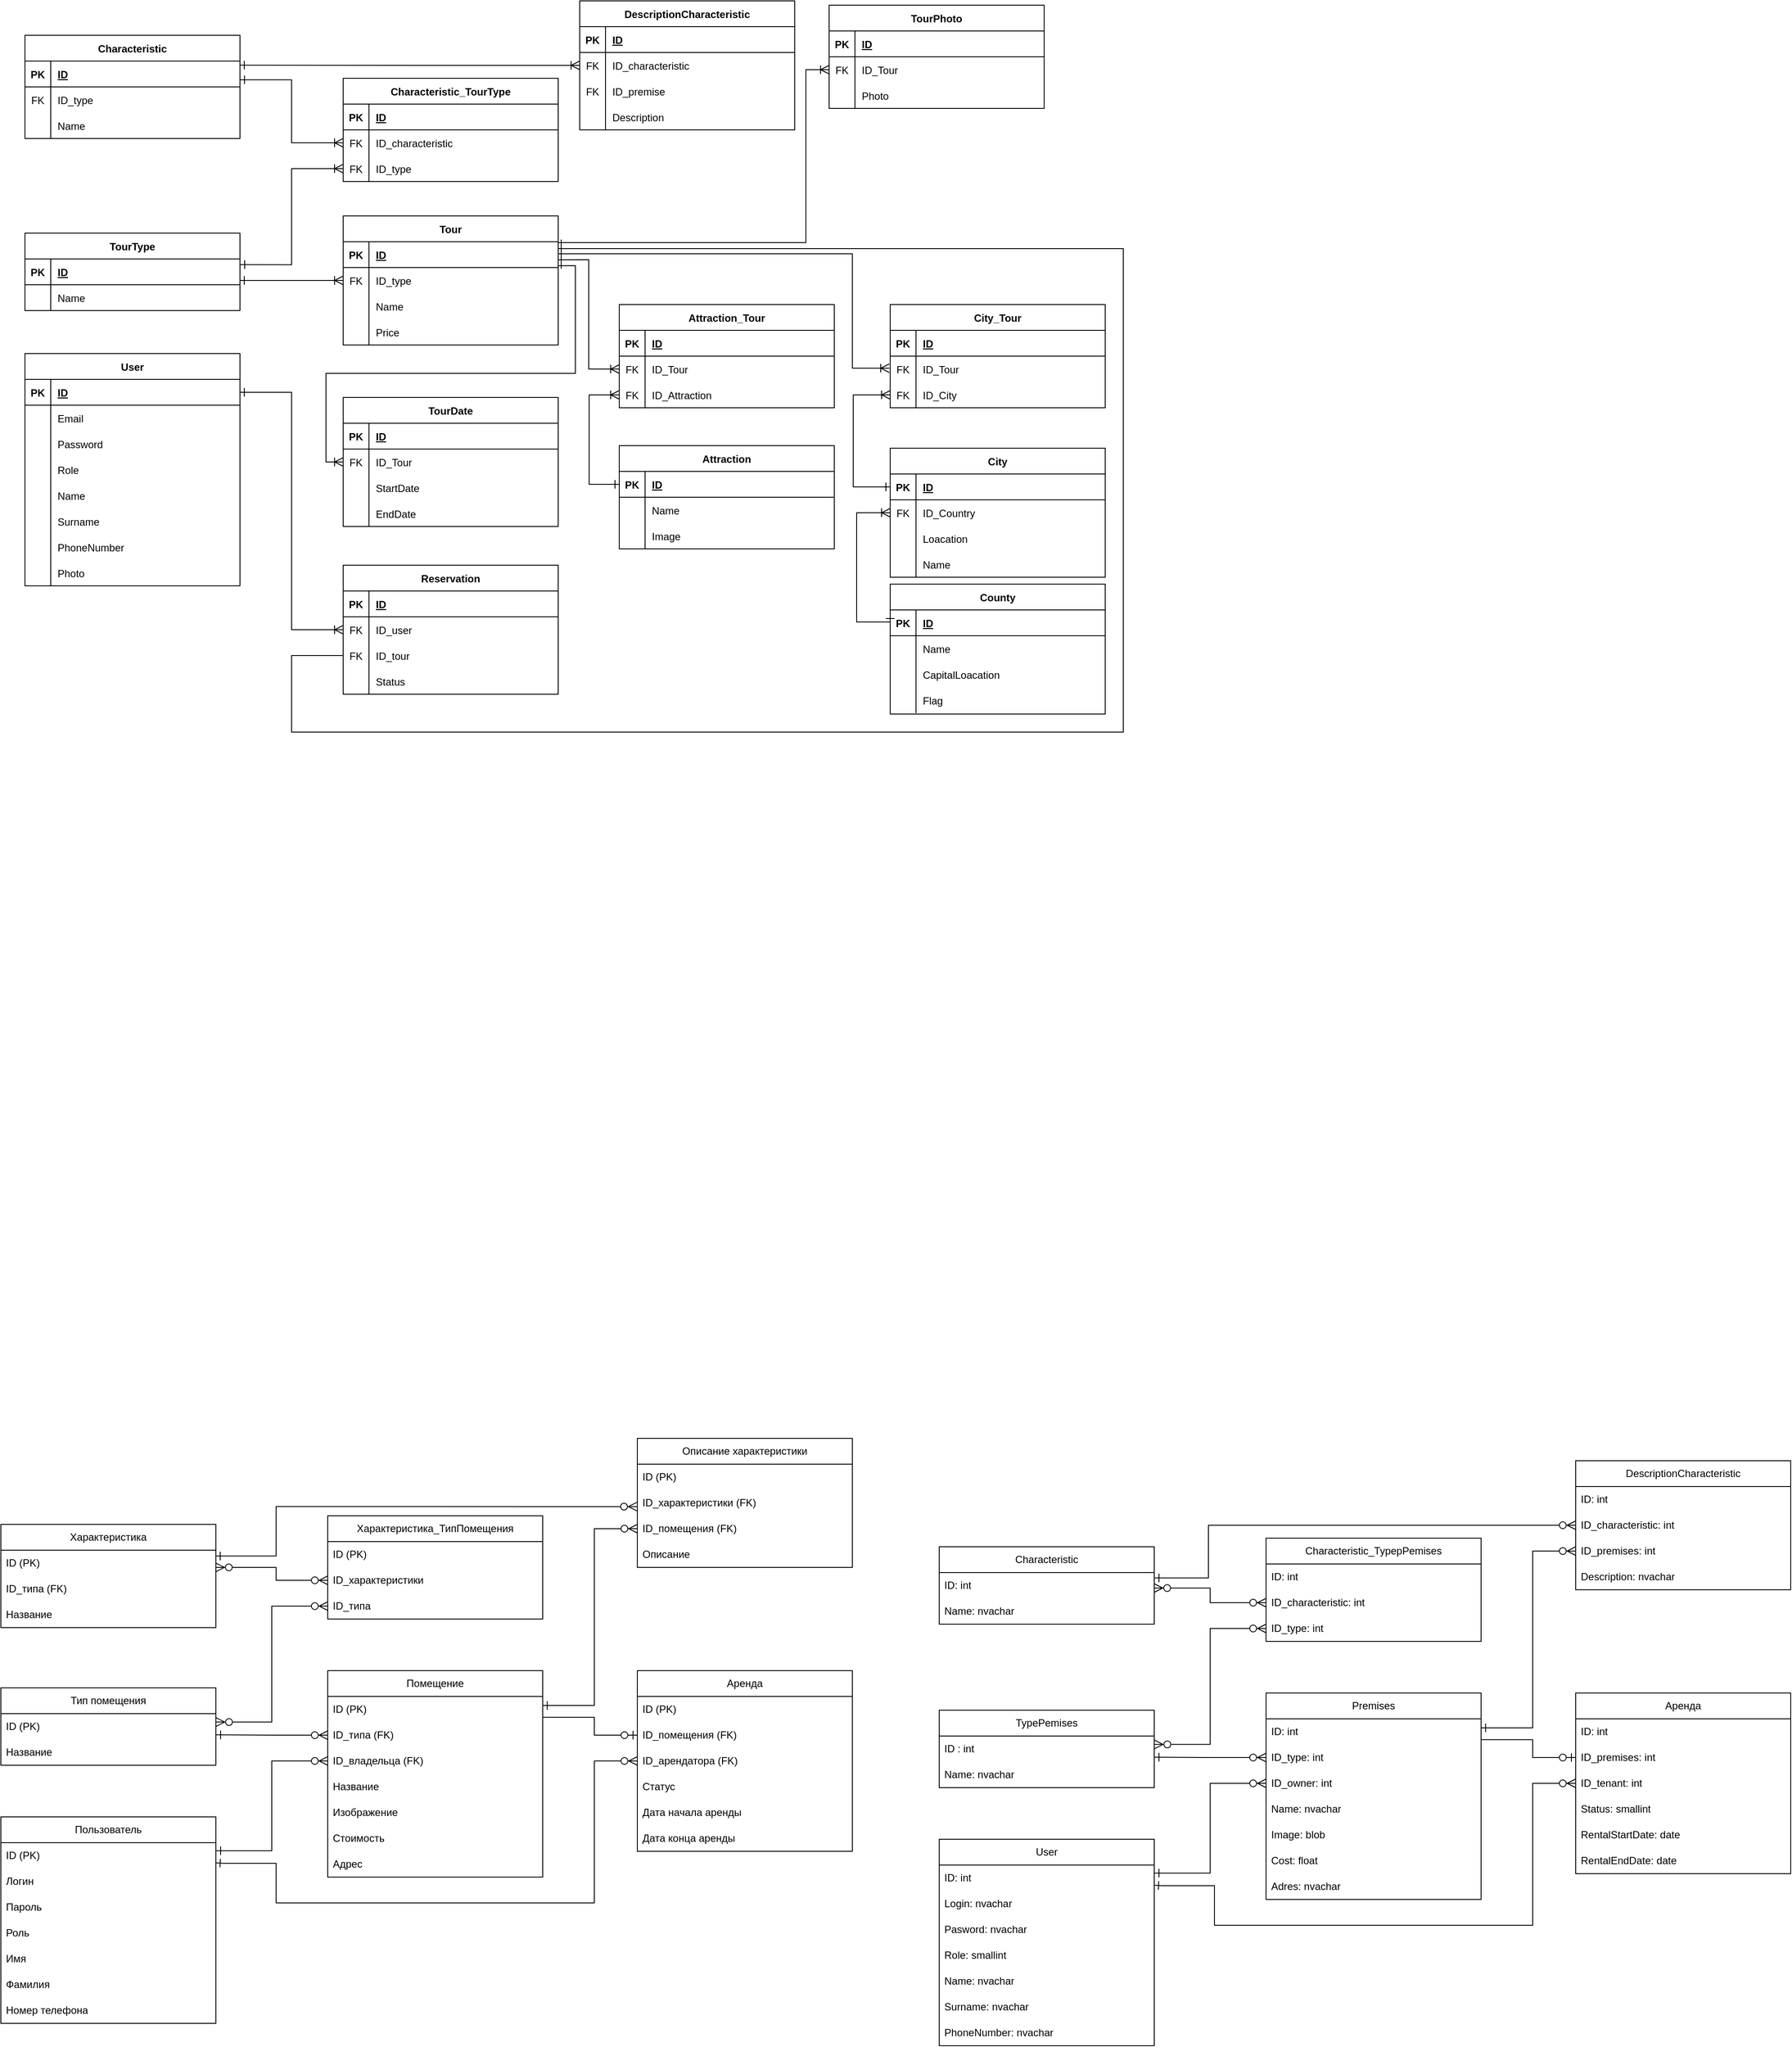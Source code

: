 <mxfile version="24.7.13" pages="2">
  <diagram id="R2lEEEUBdFMjLlhIrx00" name="Page-1">
    <mxGraphModel dx="1552" dy="1718" grid="0" gridSize="10" guides="1" tooltips="1" connect="1" arrows="1" fold="1" page="0" pageScale="1" pageWidth="1100" pageHeight="850" math="0" shadow="0" extFonts="Permanent Marker^https://fonts.googleapis.com/css?family=Permanent+Marker">
      <root>
        <mxCell id="0" />
        <mxCell id="1" parent="0" />
        <mxCell id="TY1T0JL2RWbXBVbh2Ho9-1" value="User" style="shape=table;startSize=30;container=1;collapsible=1;childLayout=tableLayout;fixedRows=1;rowLines=0;fontStyle=1;align=center;resizeLast=1;" parent="1" vertex="1">
          <mxGeometry x="76" y="-357" width="250" height="270" as="geometry" />
        </mxCell>
        <mxCell id="TY1T0JL2RWbXBVbh2Ho9-2" value="" style="shape=partialRectangle;collapsible=0;dropTarget=0;pointerEvents=0;fillColor=none;points=[[0,0.5],[1,0.5]];portConstraint=eastwest;top=0;left=0;right=0;bottom=1;" parent="TY1T0JL2RWbXBVbh2Ho9-1" vertex="1">
          <mxGeometry y="30" width="250" height="30" as="geometry" />
        </mxCell>
        <mxCell id="TY1T0JL2RWbXBVbh2Ho9-3" value="PK" style="shape=partialRectangle;overflow=hidden;connectable=0;fillColor=none;top=0;left=0;bottom=0;right=0;fontStyle=1;" parent="TY1T0JL2RWbXBVbh2Ho9-2" vertex="1">
          <mxGeometry width="30" height="30" as="geometry">
            <mxRectangle width="30" height="30" as="alternateBounds" />
          </mxGeometry>
        </mxCell>
        <mxCell id="TY1T0JL2RWbXBVbh2Ho9-4" value="ID" style="shape=partialRectangle;overflow=hidden;connectable=0;fillColor=none;top=0;left=0;bottom=0;right=0;align=left;spacingLeft=6;fontStyle=5;" parent="TY1T0JL2RWbXBVbh2Ho9-2" vertex="1">
          <mxGeometry x="30" width="220" height="30" as="geometry">
            <mxRectangle width="220" height="30" as="alternateBounds" />
          </mxGeometry>
        </mxCell>
        <mxCell id="TY1T0JL2RWbXBVbh2Ho9-24" value="" style="shape=partialRectangle;collapsible=0;dropTarget=0;pointerEvents=0;fillColor=none;points=[[0,0.5],[1,0.5]];portConstraint=eastwest;top=0;left=0;right=0;bottom=0;" parent="TY1T0JL2RWbXBVbh2Ho9-1" vertex="1">
          <mxGeometry y="60" width="250" height="30" as="geometry" />
        </mxCell>
        <mxCell id="TY1T0JL2RWbXBVbh2Ho9-25" value="" style="shape=partialRectangle;overflow=hidden;connectable=0;fillColor=none;top=0;left=0;bottom=0;right=0;" parent="TY1T0JL2RWbXBVbh2Ho9-24" vertex="1">
          <mxGeometry width="30" height="30" as="geometry">
            <mxRectangle width="30" height="30" as="alternateBounds" />
          </mxGeometry>
        </mxCell>
        <mxCell id="TY1T0JL2RWbXBVbh2Ho9-26" value="Email" style="shape=partialRectangle;overflow=hidden;connectable=0;fillColor=none;top=0;left=0;bottom=0;right=0;align=left;spacingLeft=6;" parent="TY1T0JL2RWbXBVbh2Ho9-24" vertex="1">
          <mxGeometry x="30" width="220" height="30" as="geometry">
            <mxRectangle width="220" height="30" as="alternateBounds" />
          </mxGeometry>
        </mxCell>
        <mxCell id="TY1T0JL2RWbXBVbh2Ho9-5" value="" style="shape=partialRectangle;collapsible=0;dropTarget=0;pointerEvents=0;fillColor=none;points=[[0,0.5],[1,0.5]];portConstraint=eastwest;top=0;left=0;right=0;bottom=0;" parent="TY1T0JL2RWbXBVbh2Ho9-1" vertex="1">
          <mxGeometry y="90" width="250" height="30" as="geometry" />
        </mxCell>
        <mxCell id="TY1T0JL2RWbXBVbh2Ho9-6" value="" style="shape=partialRectangle;overflow=hidden;connectable=0;fillColor=none;top=0;left=0;bottom=0;right=0;" parent="TY1T0JL2RWbXBVbh2Ho9-5" vertex="1">
          <mxGeometry width="30" height="30" as="geometry">
            <mxRectangle width="30" height="30" as="alternateBounds" />
          </mxGeometry>
        </mxCell>
        <mxCell id="TY1T0JL2RWbXBVbh2Ho9-7" value="Password" style="shape=partialRectangle;overflow=hidden;connectable=0;fillColor=none;top=0;left=0;bottom=0;right=0;align=left;spacingLeft=6;" parent="TY1T0JL2RWbXBVbh2Ho9-5" vertex="1">
          <mxGeometry x="30" width="220" height="30" as="geometry">
            <mxRectangle width="220" height="30" as="alternateBounds" />
          </mxGeometry>
        </mxCell>
        <mxCell id="TY1T0JL2RWbXBVbh2Ho9-71" value="" style="shape=partialRectangle;collapsible=0;dropTarget=0;pointerEvents=0;fillColor=none;points=[[0,0.5],[1,0.5]];portConstraint=eastwest;top=0;left=0;right=0;bottom=0;" parent="TY1T0JL2RWbXBVbh2Ho9-1" vertex="1">
          <mxGeometry y="120" width="250" height="30" as="geometry" />
        </mxCell>
        <mxCell id="TY1T0JL2RWbXBVbh2Ho9-72" value="" style="shape=partialRectangle;overflow=hidden;connectable=0;fillColor=none;top=0;left=0;bottom=0;right=0;" parent="TY1T0JL2RWbXBVbh2Ho9-71" vertex="1">
          <mxGeometry width="30" height="30" as="geometry">
            <mxRectangle width="30" height="30" as="alternateBounds" />
          </mxGeometry>
        </mxCell>
        <mxCell id="TY1T0JL2RWbXBVbh2Ho9-73" value="Role" style="shape=partialRectangle;overflow=hidden;connectable=0;fillColor=none;top=0;left=0;bottom=0;right=0;align=left;spacingLeft=6;" parent="TY1T0JL2RWbXBVbh2Ho9-71" vertex="1">
          <mxGeometry x="30" width="220" height="30" as="geometry">
            <mxRectangle width="220" height="30" as="alternateBounds" />
          </mxGeometry>
        </mxCell>
        <mxCell id="TY1T0JL2RWbXBVbh2Ho9-74" value="" style="shape=partialRectangle;collapsible=0;dropTarget=0;pointerEvents=0;fillColor=none;points=[[0,0.5],[1,0.5]];portConstraint=eastwest;top=0;left=0;right=0;bottom=0;" parent="TY1T0JL2RWbXBVbh2Ho9-1" vertex="1">
          <mxGeometry y="150" width="250" height="30" as="geometry" />
        </mxCell>
        <mxCell id="TY1T0JL2RWbXBVbh2Ho9-75" value="" style="shape=partialRectangle;overflow=hidden;connectable=0;fillColor=none;top=0;left=0;bottom=0;right=0;" parent="TY1T0JL2RWbXBVbh2Ho9-74" vertex="1">
          <mxGeometry width="30" height="30" as="geometry">
            <mxRectangle width="30" height="30" as="alternateBounds" />
          </mxGeometry>
        </mxCell>
        <mxCell id="TY1T0JL2RWbXBVbh2Ho9-76" value="Name" style="shape=partialRectangle;overflow=hidden;connectable=0;fillColor=none;top=0;left=0;bottom=0;right=0;align=left;spacingLeft=6;" parent="TY1T0JL2RWbXBVbh2Ho9-74" vertex="1">
          <mxGeometry x="30" width="220" height="30" as="geometry">
            <mxRectangle width="220" height="30" as="alternateBounds" />
          </mxGeometry>
        </mxCell>
        <mxCell id="TY1T0JL2RWbXBVbh2Ho9-77" value="" style="shape=partialRectangle;collapsible=0;dropTarget=0;pointerEvents=0;fillColor=none;points=[[0,0.5],[1,0.5]];portConstraint=eastwest;top=0;left=0;right=0;bottom=0;" parent="TY1T0JL2RWbXBVbh2Ho9-1" vertex="1">
          <mxGeometry y="180" width="250" height="30" as="geometry" />
        </mxCell>
        <mxCell id="TY1T0JL2RWbXBVbh2Ho9-78" value="" style="shape=partialRectangle;overflow=hidden;connectable=0;fillColor=none;top=0;left=0;bottom=0;right=0;" parent="TY1T0JL2RWbXBVbh2Ho9-77" vertex="1">
          <mxGeometry width="30" height="30" as="geometry">
            <mxRectangle width="30" height="30" as="alternateBounds" />
          </mxGeometry>
        </mxCell>
        <mxCell id="TY1T0JL2RWbXBVbh2Ho9-79" value="Surname" style="shape=partialRectangle;overflow=hidden;connectable=0;fillColor=none;top=0;left=0;bottom=0;right=0;align=left;spacingLeft=6;" parent="TY1T0JL2RWbXBVbh2Ho9-77" vertex="1">
          <mxGeometry x="30" width="220" height="30" as="geometry">
            <mxRectangle width="220" height="30" as="alternateBounds" />
          </mxGeometry>
        </mxCell>
        <mxCell id="TY1T0JL2RWbXBVbh2Ho9-80" value="" style="shape=partialRectangle;collapsible=0;dropTarget=0;pointerEvents=0;fillColor=none;points=[[0,0.5],[1,0.5]];portConstraint=eastwest;top=0;left=0;right=0;bottom=0;" parent="TY1T0JL2RWbXBVbh2Ho9-1" vertex="1">
          <mxGeometry y="210" width="250" height="30" as="geometry" />
        </mxCell>
        <mxCell id="TY1T0JL2RWbXBVbh2Ho9-81" value="" style="shape=partialRectangle;overflow=hidden;connectable=0;fillColor=none;top=0;left=0;bottom=0;right=0;" parent="TY1T0JL2RWbXBVbh2Ho9-80" vertex="1">
          <mxGeometry width="30" height="30" as="geometry">
            <mxRectangle width="30" height="30" as="alternateBounds" />
          </mxGeometry>
        </mxCell>
        <mxCell id="TY1T0JL2RWbXBVbh2Ho9-82" value="PhoneNumber" style="shape=partialRectangle;overflow=hidden;connectable=0;fillColor=none;top=0;left=0;bottom=0;right=0;align=left;spacingLeft=6;" parent="TY1T0JL2RWbXBVbh2Ho9-80" vertex="1">
          <mxGeometry x="30" width="220" height="30" as="geometry">
            <mxRectangle width="220" height="30" as="alternateBounds" />
          </mxGeometry>
        </mxCell>
        <mxCell id="pkhNYTS78zKoip9_tCpC-2" value="" style="shape=partialRectangle;collapsible=0;dropTarget=0;pointerEvents=0;fillColor=none;points=[[0,0.5],[1,0.5]];portConstraint=eastwest;top=0;left=0;right=0;bottom=0;" parent="TY1T0JL2RWbXBVbh2Ho9-1" vertex="1">
          <mxGeometry y="240" width="250" height="30" as="geometry" />
        </mxCell>
        <mxCell id="pkhNYTS78zKoip9_tCpC-3" value="" style="shape=partialRectangle;overflow=hidden;connectable=0;fillColor=none;top=0;left=0;bottom=0;right=0;" parent="pkhNYTS78zKoip9_tCpC-2" vertex="1">
          <mxGeometry width="30" height="30" as="geometry">
            <mxRectangle width="30" height="30" as="alternateBounds" />
          </mxGeometry>
        </mxCell>
        <mxCell id="pkhNYTS78zKoip9_tCpC-4" value="Photo" style="shape=partialRectangle;overflow=hidden;connectable=0;fillColor=none;top=0;left=0;bottom=0;right=0;align=left;spacingLeft=6;" parent="pkhNYTS78zKoip9_tCpC-2" vertex="1">
          <mxGeometry x="30" width="220" height="30" as="geometry">
            <mxRectangle width="220" height="30" as="alternateBounds" />
          </mxGeometry>
        </mxCell>
        <mxCell id="TY1T0JL2RWbXBVbh2Ho9-68" value="" style="shape=partialRectangle;overflow=hidden;connectable=0;fillColor=none;top=0;left=0;bottom=0;right=0;" parent="1" vertex="1">
          <mxGeometry x="76" y="-387" width="30" height="30" as="geometry">
            <mxRectangle width="30" height="30" as="alternateBounds" />
          </mxGeometry>
        </mxCell>
        <mxCell id="TY1T0JL2RWbXBVbh2Ho9-83" value="Tour" style="shape=table;startSize=30;container=1;collapsible=1;childLayout=tableLayout;fixedRows=1;rowLines=0;fontStyle=1;align=center;resizeLast=1;" parent="1" vertex="1">
          <mxGeometry x="446" y="-517" width="250" height="150" as="geometry">
            <mxRectangle x="446" y="-517" width="58" height="30" as="alternateBounds" />
          </mxGeometry>
        </mxCell>
        <mxCell id="TY1T0JL2RWbXBVbh2Ho9-84" value="" style="shape=partialRectangle;collapsible=0;dropTarget=0;pointerEvents=0;fillColor=none;points=[[0,0.5],[1,0.5]];portConstraint=eastwest;top=0;left=0;right=0;bottom=1;" parent="TY1T0JL2RWbXBVbh2Ho9-83" vertex="1">
          <mxGeometry y="30" width="250" height="30" as="geometry" />
        </mxCell>
        <mxCell id="TY1T0JL2RWbXBVbh2Ho9-85" value="PK" style="shape=partialRectangle;overflow=hidden;connectable=0;fillColor=none;top=0;left=0;bottom=0;right=0;fontStyle=1;" parent="TY1T0JL2RWbXBVbh2Ho9-84" vertex="1">
          <mxGeometry width="30" height="30" as="geometry">
            <mxRectangle width="30" height="30" as="alternateBounds" />
          </mxGeometry>
        </mxCell>
        <mxCell id="TY1T0JL2RWbXBVbh2Ho9-86" value="ID" style="shape=partialRectangle;overflow=hidden;connectable=0;fillColor=none;top=0;left=0;bottom=0;right=0;align=left;spacingLeft=6;fontStyle=5;" parent="TY1T0JL2RWbXBVbh2Ho9-84" vertex="1">
          <mxGeometry x="30" width="220" height="30" as="geometry">
            <mxRectangle width="220" height="30" as="alternateBounds" />
          </mxGeometry>
        </mxCell>
        <mxCell id="TY1T0JL2RWbXBVbh2Ho9-87" value="" style="shape=partialRectangle;collapsible=0;dropTarget=0;pointerEvents=0;fillColor=none;points=[[0,0.5],[1,0.5]];portConstraint=eastwest;top=0;left=0;right=0;bottom=0;" parent="TY1T0JL2RWbXBVbh2Ho9-83" vertex="1">
          <mxGeometry y="60" width="250" height="30" as="geometry" />
        </mxCell>
        <mxCell id="TY1T0JL2RWbXBVbh2Ho9-88" value="FK" style="shape=partialRectangle;overflow=hidden;connectable=0;fillColor=none;top=0;left=0;bottom=0;right=0;" parent="TY1T0JL2RWbXBVbh2Ho9-87" vertex="1">
          <mxGeometry width="30" height="30" as="geometry">
            <mxRectangle width="30" height="30" as="alternateBounds" />
          </mxGeometry>
        </mxCell>
        <mxCell id="TY1T0JL2RWbXBVbh2Ho9-89" value="ID_type" style="shape=partialRectangle;overflow=hidden;connectable=0;fillColor=none;top=0;left=0;bottom=0;right=0;align=left;spacingLeft=6;" parent="TY1T0JL2RWbXBVbh2Ho9-87" vertex="1">
          <mxGeometry x="30" width="220" height="30" as="geometry">
            <mxRectangle width="220" height="30" as="alternateBounds" />
          </mxGeometry>
        </mxCell>
        <mxCell id="TY1T0JL2RWbXBVbh2Ho9-93" value="" style="shape=partialRectangle;collapsible=0;dropTarget=0;pointerEvents=0;fillColor=none;points=[[0,0.5],[1,0.5]];portConstraint=eastwest;top=0;left=0;right=0;bottom=0;" parent="TY1T0JL2RWbXBVbh2Ho9-83" vertex="1">
          <mxGeometry y="90" width="250" height="30" as="geometry" />
        </mxCell>
        <mxCell id="TY1T0JL2RWbXBVbh2Ho9-94" value="" style="shape=partialRectangle;overflow=hidden;connectable=0;fillColor=none;top=0;left=0;bottom=0;right=0;" parent="TY1T0JL2RWbXBVbh2Ho9-93" vertex="1">
          <mxGeometry width="30" height="30" as="geometry">
            <mxRectangle width="30" height="30" as="alternateBounds" />
          </mxGeometry>
        </mxCell>
        <mxCell id="TY1T0JL2RWbXBVbh2Ho9-95" value="Name" style="shape=partialRectangle;overflow=hidden;connectable=0;fillColor=none;top=0;left=0;bottom=0;right=0;align=left;spacingLeft=6;" parent="TY1T0JL2RWbXBVbh2Ho9-93" vertex="1">
          <mxGeometry x="30" width="220" height="30" as="geometry">
            <mxRectangle width="220" height="30" as="alternateBounds" />
          </mxGeometry>
        </mxCell>
        <mxCell id="TY1T0JL2RWbXBVbh2Ho9-99" value="" style="shape=partialRectangle;collapsible=0;dropTarget=0;pointerEvents=0;fillColor=none;points=[[0,0.5],[1,0.5]];portConstraint=eastwest;top=0;left=0;right=0;bottom=0;" parent="TY1T0JL2RWbXBVbh2Ho9-83" vertex="1">
          <mxGeometry y="120" width="250" height="30" as="geometry" />
        </mxCell>
        <mxCell id="TY1T0JL2RWbXBVbh2Ho9-100" value="" style="shape=partialRectangle;overflow=hidden;connectable=0;fillColor=none;top=0;left=0;bottom=0;right=0;" parent="TY1T0JL2RWbXBVbh2Ho9-99" vertex="1">
          <mxGeometry width="30" height="30" as="geometry">
            <mxRectangle width="30" height="30" as="alternateBounds" />
          </mxGeometry>
        </mxCell>
        <mxCell id="TY1T0JL2RWbXBVbh2Ho9-101" value="Price" style="shape=partialRectangle;overflow=hidden;connectable=0;fillColor=none;top=0;left=0;bottom=0;right=0;align=left;spacingLeft=6;" parent="TY1T0JL2RWbXBVbh2Ho9-99" vertex="1">
          <mxGeometry x="30" width="220" height="30" as="geometry">
            <mxRectangle width="220" height="30" as="alternateBounds" />
          </mxGeometry>
        </mxCell>
        <mxCell id="TY1T0JL2RWbXBVbh2Ho9-108" value="Reservation" style="shape=table;startSize=30;container=1;collapsible=1;childLayout=tableLayout;fixedRows=1;rowLines=0;fontStyle=1;align=center;resizeLast=1;" parent="1" vertex="1">
          <mxGeometry x="446" y="-111" width="250" height="150" as="geometry" />
        </mxCell>
        <mxCell id="TY1T0JL2RWbXBVbh2Ho9-109" value="" style="shape=partialRectangle;collapsible=0;dropTarget=0;pointerEvents=0;fillColor=none;points=[[0,0.5],[1,0.5]];portConstraint=eastwest;top=0;left=0;right=0;bottom=1;" parent="TY1T0JL2RWbXBVbh2Ho9-108" vertex="1">
          <mxGeometry y="30" width="250" height="30" as="geometry" />
        </mxCell>
        <mxCell id="TY1T0JL2RWbXBVbh2Ho9-110" value="PK" style="shape=partialRectangle;overflow=hidden;connectable=0;fillColor=none;top=0;left=0;bottom=0;right=0;fontStyle=1;" parent="TY1T0JL2RWbXBVbh2Ho9-109" vertex="1">
          <mxGeometry width="30" height="30" as="geometry">
            <mxRectangle width="30" height="30" as="alternateBounds" />
          </mxGeometry>
        </mxCell>
        <mxCell id="TY1T0JL2RWbXBVbh2Ho9-111" value="ID" style="shape=partialRectangle;overflow=hidden;connectable=0;fillColor=none;top=0;left=0;bottom=0;right=0;align=left;spacingLeft=6;fontStyle=5;" parent="TY1T0JL2RWbXBVbh2Ho9-109" vertex="1">
          <mxGeometry x="30" width="220" height="30" as="geometry">
            <mxRectangle width="220" height="30" as="alternateBounds" />
          </mxGeometry>
        </mxCell>
        <mxCell id="TY1T0JL2RWbXBVbh2Ho9-112" value="" style="shape=partialRectangle;collapsible=0;dropTarget=0;pointerEvents=0;fillColor=none;points=[[0,0.5],[1,0.5]];portConstraint=eastwest;top=0;left=0;right=0;bottom=0;" parent="TY1T0JL2RWbXBVbh2Ho9-108" vertex="1">
          <mxGeometry y="60" width="250" height="30" as="geometry" />
        </mxCell>
        <mxCell id="TY1T0JL2RWbXBVbh2Ho9-113" value="FK" style="shape=partialRectangle;overflow=hidden;connectable=0;fillColor=none;top=0;left=0;bottom=0;right=0;" parent="TY1T0JL2RWbXBVbh2Ho9-112" vertex="1">
          <mxGeometry width="30" height="30" as="geometry">
            <mxRectangle width="30" height="30" as="alternateBounds" />
          </mxGeometry>
        </mxCell>
        <mxCell id="TY1T0JL2RWbXBVbh2Ho9-114" value="ID_user" style="shape=partialRectangle;overflow=hidden;connectable=0;fillColor=none;top=0;left=0;bottom=0;right=0;align=left;spacingLeft=6;" parent="TY1T0JL2RWbXBVbh2Ho9-112" vertex="1">
          <mxGeometry x="30" width="220" height="30" as="geometry">
            <mxRectangle width="220" height="30" as="alternateBounds" />
          </mxGeometry>
        </mxCell>
        <mxCell id="TY1T0JL2RWbXBVbh2Ho9-115" value="" style="shape=partialRectangle;collapsible=0;dropTarget=0;pointerEvents=0;fillColor=none;points=[[0,0.5],[1,0.5]];portConstraint=eastwest;top=0;left=0;right=0;bottom=0;" parent="TY1T0JL2RWbXBVbh2Ho9-108" vertex="1">
          <mxGeometry y="90" width="250" height="30" as="geometry" />
        </mxCell>
        <mxCell id="TY1T0JL2RWbXBVbh2Ho9-116" value="FK" style="shape=partialRectangle;overflow=hidden;connectable=0;fillColor=none;top=0;left=0;bottom=0;right=0;" parent="TY1T0JL2RWbXBVbh2Ho9-115" vertex="1">
          <mxGeometry width="30" height="30" as="geometry">
            <mxRectangle width="30" height="30" as="alternateBounds" />
          </mxGeometry>
        </mxCell>
        <mxCell id="TY1T0JL2RWbXBVbh2Ho9-117" value="ID_tour" style="shape=partialRectangle;overflow=hidden;connectable=0;fillColor=none;top=0;left=0;bottom=0;right=0;align=left;spacingLeft=6;" parent="TY1T0JL2RWbXBVbh2Ho9-115" vertex="1">
          <mxGeometry x="30" width="220" height="30" as="geometry">
            <mxRectangle width="220" height="30" as="alternateBounds" />
          </mxGeometry>
        </mxCell>
        <mxCell id="TY1T0JL2RWbXBVbh2Ho9-118" value="" style="shape=partialRectangle;collapsible=0;dropTarget=0;pointerEvents=0;fillColor=none;points=[[0,0.5],[1,0.5]];portConstraint=eastwest;top=0;left=0;right=0;bottom=0;" parent="TY1T0JL2RWbXBVbh2Ho9-108" vertex="1">
          <mxGeometry y="120" width="250" height="30" as="geometry" />
        </mxCell>
        <mxCell id="TY1T0JL2RWbXBVbh2Ho9-119" value="" style="shape=partialRectangle;overflow=hidden;connectable=0;fillColor=none;top=0;left=0;bottom=0;right=0;" parent="TY1T0JL2RWbXBVbh2Ho9-118" vertex="1">
          <mxGeometry width="30" height="30" as="geometry">
            <mxRectangle width="30" height="30" as="alternateBounds" />
          </mxGeometry>
        </mxCell>
        <mxCell id="TY1T0JL2RWbXBVbh2Ho9-120" value="Status" style="shape=partialRectangle;overflow=hidden;connectable=0;fillColor=none;top=0;left=0;bottom=0;right=0;align=left;spacingLeft=6;" parent="TY1T0JL2RWbXBVbh2Ho9-118" vertex="1">
          <mxGeometry x="30" width="220" height="30" as="geometry">
            <mxRectangle width="220" height="30" as="alternateBounds" />
          </mxGeometry>
        </mxCell>
        <mxCell id="TY1T0JL2RWbXBVbh2Ho9-130" value="TourType" style="shape=table;startSize=30;container=1;collapsible=1;childLayout=tableLayout;fixedRows=1;rowLines=0;fontStyle=1;align=center;resizeLast=1;" parent="1" vertex="1">
          <mxGeometry x="76" y="-497" width="250" height="90" as="geometry" />
        </mxCell>
        <mxCell id="TY1T0JL2RWbXBVbh2Ho9-131" value="" style="shape=partialRectangle;collapsible=0;dropTarget=0;pointerEvents=0;fillColor=none;points=[[0,0.5],[1,0.5]];portConstraint=eastwest;top=0;left=0;right=0;bottom=1;" parent="TY1T0JL2RWbXBVbh2Ho9-130" vertex="1">
          <mxGeometry y="30" width="250" height="30" as="geometry" />
        </mxCell>
        <mxCell id="TY1T0JL2RWbXBVbh2Ho9-132" value="PK" style="shape=partialRectangle;overflow=hidden;connectable=0;fillColor=none;top=0;left=0;bottom=0;right=0;fontStyle=1;" parent="TY1T0JL2RWbXBVbh2Ho9-131" vertex="1">
          <mxGeometry width="30" height="30" as="geometry">
            <mxRectangle width="30" height="30" as="alternateBounds" />
          </mxGeometry>
        </mxCell>
        <mxCell id="TY1T0JL2RWbXBVbh2Ho9-133" value="ID" style="shape=partialRectangle;overflow=hidden;connectable=0;fillColor=none;top=0;left=0;bottom=0;right=0;align=left;spacingLeft=6;fontStyle=5;" parent="TY1T0JL2RWbXBVbh2Ho9-131" vertex="1">
          <mxGeometry x="30" width="220" height="30" as="geometry">
            <mxRectangle width="220" height="30" as="alternateBounds" />
          </mxGeometry>
        </mxCell>
        <mxCell id="TY1T0JL2RWbXBVbh2Ho9-134" value="" style="shape=partialRectangle;collapsible=0;dropTarget=0;pointerEvents=0;fillColor=none;points=[[0,0.5],[1,0.5]];portConstraint=eastwest;top=0;left=0;right=0;bottom=0;" parent="TY1T0JL2RWbXBVbh2Ho9-130" vertex="1">
          <mxGeometry y="60" width="250" height="30" as="geometry" />
        </mxCell>
        <mxCell id="TY1T0JL2RWbXBVbh2Ho9-135" value="" style="shape=partialRectangle;overflow=hidden;connectable=0;fillColor=none;top=0;left=0;bottom=0;right=0;" parent="TY1T0JL2RWbXBVbh2Ho9-134" vertex="1">
          <mxGeometry width="30" height="30" as="geometry">
            <mxRectangle width="30" height="30" as="alternateBounds" />
          </mxGeometry>
        </mxCell>
        <mxCell id="TY1T0JL2RWbXBVbh2Ho9-136" value="Name" style="shape=partialRectangle;overflow=hidden;connectable=0;fillColor=none;top=0;left=0;bottom=0;right=0;align=left;spacingLeft=6;" parent="TY1T0JL2RWbXBVbh2Ho9-134" vertex="1">
          <mxGeometry x="30" width="220" height="30" as="geometry">
            <mxRectangle width="220" height="30" as="alternateBounds" />
          </mxGeometry>
        </mxCell>
        <mxCell id="TY1T0JL2RWbXBVbh2Ho9-146" value="Characteristic" style="shape=table;startSize=30;container=1;collapsible=1;childLayout=tableLayout;fixedRows=1;rowLines=0;fontStyle=1;align=center;resizeLast=1;" parent="1" vertex="1">
          <mxGeometry x="76" y="-727" width="250" height="120" as="geometry" />
        </mxCell>
        <mxCell id="TY1T0JL2RWbXBVbh2Ho9-147" value="" style="shape=partialRectangle;collapsible=0;dropTarget=0;pointerEvents=0;fillColor=none;points=[[0,0.5],[1,0.5]];portConstraint=eastwest;top=0;left=0;right=0;bottom=1;" parent="TY1T0JL2RWbXBVbh2Ho9-146" vertex="1">
          <mxGeometry y="30" width="250" height="30" as="geometry" />
        </mxCell>
        <mxCell id="TY1T0JL2RWbXBVbh2Ho9-148" value="PK" style="shape=partialRectangle;overflow=hidden;connectable=0;fillColor=none;top=0;left=0;bottom=0;right=0;fontStyle=1;" parent="TY1T0JL2RWbXBVbh2Ho9-147" vertex="1">
          <mxGeometry width="30" height="30" as="geometry">
            <mxRectangle width="30" height="30" as="alternateBounds" />
          </mxGeometry>
        </mxCell>
        <mxCell id="TY1T0JL2RWbXBVbh2Ho9-149" value="ID" style="shape=partialRectangle;overflow=hidden;connectable=0;fillColor=none;top=0;left=0;bottom=0;right=0;align=left;spacingLeft=6;fontStyle=5;" parent="TY1T0JL2RWbXBVbh2Ho9-147" vertex="1">
          <mxGeometry x="30" width="220" height="30" as="geometry">
            <mxRectangle width="220" height="30" as="alternateBounds" />
          </mxGeometry>
        </mxCell>
        <mxCell id="TY1T0JL2RWbXBVbh2Ho9-150" value="" style="shape=partialRectangle;collapsible=0;dropTarget=0;pointerEvents=0;fillColor=none;points=[[0,0.5],[1,0.5]];portConstraint=eastwest;top=0;left=0;right=0;bottom=0;" parent="TY1T0JL2RWbXBVbh2Ho9-146" vertex="1">
          <mxGeometry y="60" width="250" height="30" as="geometry" />
        </mxCell>
        <mxCell id="TY1T0JL2RWbXBVbh2Ho9-151" value="FK" style="shape=partialRectangle;overflow=hidden;connectable=0;fillColor=none;top=0;left=0;bottom=0;right=0;" parent="TY1T0JL2RWbXBVbh2Ho9-150" vertex="1">
          <mxGeometry width="30" height="30" as="geometry">
            <mxRectangle width="30" height="30" as="alternateBounds" />
          </mxGeometry>
        </mxCell>
        <mxCell id="TY1T0JL2RWbXBVbh2Ho9-152" value="ID_type" style="shape=partialRectangle;overflow=hidden;connectable=0;fillColor=none;top=0;left=0;bottom=0;right=0;align=left;spacingLeft=6;" parent="TY1T0JL2RWbXBVbh2Ho9-150" vertex="1">
          <mxGeometry x="30" width="220" height="30" as="geometry">
            <mxRectangle width="220" height="30" as="alternateBounds" />
          </mxGeometry>
        </mxCell>
        <mxCell id="TY1T0JL2RWbXBVbh2Ho9-153" value="" style="shape=partialRectangle;collapsible=0;dropTarget=0;pointerEvents=0;fillColor=none;points=[[0,0.5],[1,0.5]];portConstraint=eastwest;top=0;left=0;right=0;bottom=0;" parent="TY1T0JL2RWbXBVbh2Ho9-146" vertex="1">
          <mxGeometry y="90" width="250" height="30" as="geometry" />
        </mxCell>
        <mxCell id="TY1T0JL2RWbXBVbh2Ho9-154" value="" style="shape=partialRectangle;overflow=hidden;connectable=0;fillColor=none;top=0;left=0;bottom=0;right=0;" parent="TY1T0JL2RWbXBVbh2Ho9-153" vertex="1">
          <mxGeometry width="30" height="30" as="geometry">
            <mxRectangle width="30" height="30" as="alternateBounds" />
          </mxGeometry>
        </mxCell>
        <mxCell id="TY1T0JL2RWbXBVbh2Ho9-155" value="Name" style="shape=partialRectangle;overflow=hidden;connectable=0;fillColor=none;top=0;left=0;bottom=0;right=0;align=left;spacingLeft=6;" parent="TY1T0JL2RWbXBVbh2Ho9-153" vertex="1">
          <mxGeometry x="30" width="220" height="30" as="geometry">
            <mxRectangle width="220" height="30" as="alternateBounds" />
          </mxGeometry>
        </mxCell>
        <mxCell id="TY1T0JL2RWbXBVbh2Ho9-156" value="DescriptionCharacteristic" style="shape=table;startSize=30;container=1;collapsible=1;childLayout=tableLayout;fixedRows=1;rowLines=0;fontStyle=1;align=center;resizeLast=1;" parent="1" vertex="1">
          <mxGeometry x="721" y="-767" width="250" height="150" as="geometry" />
        </mxCell>
        <mxCell id="TY1T0JL2RWbXBVbh2Ho9-157" value="" style="shape=partialRectangle;collapsible=0;dropTarget=0;pointerEvents=0;fillColor=none;points=[[0,0.5],[1,0.5]];portConstraint=eastwest;top=0;left=0;right=0;bottom=1;" parent="TY1T0JL2RWbXBVbh2Ho9-156" vertex="1">
          <mxGeometry y="30" width="250" height="30" as="geometry" />
        </mxCell>
        <mxCell id="TY1T0JL2RWbXBVbh2Ho9-158" value="PK" style="shape=partialRectangle;overflow=hidden;connectable=0;fillColor=none;top=0;left=0;bottom=0;right=0;fontStyle=1;" parent="TY1T0JL2RWbXBVbh2Ho9-157" vertex="1">
          <mxGeometry width="30" height="30" as="geometry">
            <mxRectangle width="30" height="30" as="alternateBounds" />
          </mxGeometry>
        </mxCell>
        <mxCell id="TY1T0JL2RWbXBVbh2Ho9-159" value="ID" style="shape=partialRectangle;overflow=hidden;connectable=0;fillColor=none;top=0;left=0;bottom=0;right=0;align=left;spacingLeft=6;fontStyle=5;" parent="TY1T0JL2RWbXBVbh2Ho9-157" vertex="1">
          <mxGeometry x="30" width="220" height="30" as="geometry">
            <mxRectangle width="220" height="30" as="alternateBounds" />
          </mxGeometry>
        </mxCell>
        <mxCell id="TY1T0JL2RWbXBVbh2Ho9-160" value="" style="shape=partialRectangle;collapsible=0;dropTarget=0;pointerEvents=0;fillColor=none;points=[[0,0.5],[1,0.5]];portConstraint=eastwest;top=0;left=0;right=0;bottom=0;" parent="TY1T0JL2RWbXBVbh2Ho9-156" vertex="1">
          <mxGeometry y="60" width="250" height="30" as="geometry" />
        </mxCell>
        <mxCell id="TY1T0JL2RWbXBVbh2Ho9-161" value="FK" style="shape=partialRectangle;overflow=hidden;connectable=0;fillColor=none;top=0;left=0;bottom=0;right=0;" parent="TY1T0JL2RWbXBVbh2Ho9-160" vertex="1">
          <mxGeometry width="30" height="30" as="geometry">
            <mxRectangle width="30" height="30" as="alternateBounds" />
          </mxGeometry>
        </mxCell>
        <mxCell id="TY1T0JL2RWbXBVbh2Ho9-162" value="ID_characteristic" style="shape=partialRectangle;overflow=hidden;connectable=0;fillColor=none;top=0;left=0;bottom=0;right=0;align=left;spacingLeft=6;" parent="TY1T0JL2RWbXBVbh2Ho9-160" vertex="1">
          <mxGeometry x="30" width="220" height="30" as="geometry">
            <mxRectangle width="220" height="30" as="alternateBounds" />
          </mxGeometry>
        </mxCell>
        <mxCell id="TY1T0JL2RWbXBVbh2Ho9-166" value="" style="shape=partialRectangle;collapsible=0;dropTarget=0;pointerEvents=0;fillColor=none;points=[[0,0.5],[1,0.5]];portConstraint=eastwest;top=0;left=0;right=0;bottom=0;" parent="TY1T0JL2RWbXBVbh2Ho9-156" vertex="1">
          <mxGeometry y="90" width="250" height="30" as="geometry" />
        </mxCell>
        <mxCell id="TY1T0JL2RWbXBVbh2Ho9-167" value="FK" style="shape=partialRectangle;overflow=hidden;connectable=0;fillColor=none;top=0;left=0;bottom=0;right=0;" parent="TY1T0JL2RWbXBVbh2Ho9-166" vertex="1">
          <mxGeometry width="30" height="30" as="geometry">
            <mxRectangle width="30" height="30" as="alternateBounds" />
          </mxGeometry>
        </mxCell>
        <mxCell id="TY1T0JL2RWbXBVbh2Ho9-168" value="ID_premise" style="shape=partialRectangle;overflow=hidden;connectable=0;fillColor=none;top=0;left=0;bottom=0;right=0;align=left;spacingLeft=6;" parent="TY1T0JL2RWbXBVbh2Ho9-166" vertex="1">
          <mxGeometry x="30" width="220" height="30" as="geometry">
            <mxRectangle width="220" height="30" as="alternateBounds" />
          </mxGeometry>
        </mxCell>
        <mxCell id="TY1T0JL2RWbXBVbh2Ho9-163" value="" style="shape=partialRectangle;collapsible=0;dropTarget=0;pointerEvents=0;fillColor=none;points=[[0,0.5],[1,0.5]];portConstraint=eastwest;top=0;left=0;right=0;bottom=0;" parent="TY1T0JL2RWbXBVbh2Ho9-156" vertex="1">
          <mxGeometry y="120" width="250" height="30" as="geometry" />
        </mxCell>
        <mxCell id="TY1T0JL2RWbXBVbh2Ho9-164" value="" style="shape=partialRectangle;overflow=hidden;connectable=0;fillColor=none;top=0;left=0;bottom=0;right=0;" parent="TY1T0JL2RWbXBVbh2Ho9-163" vertex="1">
          <mxGeometry width="30" height="30" as="geometry">
            <mxRectangle width="30" height="30" as="alternateBounds" />
          </mxGeometry>
        </mxCell>
        <mxCell id="TY1T0JL2RWbXBVbh2Ho9-165" value="Description" style="shape=partialRectangle;overflow=hidden;connectable=0;fillColor=none;top=0;left=0;bottom=0;right=0;align=left;spacingLeft=6;" parent="TY1T0JL2RWbXBVbh2Ho9-163" vertex="1">
          <mxGeometry x="30" width="220" height="30" as="geometry">
            <mxRectangle width="220" height="30" as="alternateBounds" />
          </mxGeometry>
        </mxCell>
        <mxCell id="lTmND7Rva51dCuOtluGX-3" style="edgeStyle=none;curved=1;rounded=0;orthogonalLoop=1;jettySize=auto;html=1;exitX=0;exitY=0.5;exitDx=0;exitDy=0;entryX=1;entryY=0.833;entryDx=0;entryDy=0;fontSize=12;startSize=8;endSize=8;endArrow=ERone;endFill=0;startArrow=ERoneToMany;startFill=0;entryPerimeter=0;" parent="1" source="TY1T0JL2RWbXBVbh2Ho9-87" target="TY1T0JL2RWbXBVbh2Ho9-131" edge="1">
          <mxGeometry relative="1" as="geometry" />
        </mxCell>
        <mxCell id="lTmND7Rva51dCuOtluGX-7" value="Characteristic_TourType" style="shape=table;startSize=30;container=1;collapsible=1;childLayout=tableLayout;fixedRows=1;rowLines=0;fontStyle=1;align=center;resizeLast=1;" parent="1" vertex="1">
          <mxGeometry x="446" y="-677" width="250" height="120" as="geometry" />
        </mxCell>
        <mxCell id="lTmND7Rva51dCuOtluGX-8" value="" style="shape=partialRectangle;collapsible=0;dropTarget=0;pointerEvents=0;fillColor=none;points=[[0,0.5],[1,0.5]];portConstraint=eastwest;top=0;left=0;right=0;bottom=1;" parent="lTmND7Rva51dCuOtluGX-7" vertex="1">
          <mxGeometry y="30" width="250" height="30" as="geometry" />
        </mxCell>
        <mxCell id="lTmND7Rva51dCuOtluGX-9" value="PK" style="shape=partialRectangle;overflow=hidden;connectable=0;fillColor=none;top=0;left=0;bottom=0;right=0;fontStyle=1;" parent="lTmND7Rva51dCuOtluGX-8" vertex="1">
          <mxGeometry width="30" height="30" as="geometry">
            <mxRectangle width="30" height="30" as="alternateBounds" />
          </mxGeometry>
        </mxCell>
        <mxCell id="lTmND7Rva51dCuOtluGX-10" value="ID" style="shape=partialRectangle;overflow=hidden;connectable=0;fillColor=none;top=0;left=0;bottom=0;right=0;align=left;spacingLeft=6;fontStyle=5;" parent="lTmND7Rva51dCuOtluGX-8" vertex="1">
          <mxGeometry x="30" width="220" height="30" as="geometry">
            <mxRectangle width="220" height="30" as="alternateBounds" />
          </mxGeometry>
        </mxCell>
        <mxCell id="lTmND7Rva51dCuOtluGX-11" value="" style="shape=partialRectangle;collapsible=0;dropTarget=0;pointerEvents=0;fillColor=none;points=[[0,0.5],[1,0.5]];portConstraint=eastwest;top=0;left=0;right=0;bottom=0;" parent="lTmND7Rva51dCuOtluGX-7" vertex="1">
          <mxGeometry y="60" width="250" height="30" as="geometry" />
        </mxCell>
        <mxCell id="lTmND7Rva51dCuOtluGX-12" value="FK" style="shape=partialRectangle;overflow=hidden;connectable=0;fillColor=none;top=0;left=0;bottom=0;right=0;" parent="lTmND7Rva51dCuOtluGX-11" vertex="1">
          <mxGeometry width="30" height="30" as="geometry">
            <mxRectangle width="30" height="30" as="alternateBounds" />
          </mxGeometry>
        </mxCell>
        <mxCell id="lTmND7Rva51dCuOtluGX-13" value="ID_characteristic" style="shape=partialRectangle;overflow=hidden;connectable=0;fillColor=none;top=0;left=0;bottom=0;right=0;align=left;spacingLeft=6;" parent="lTmND7Rva51dCuOtluGX-11" vertex="1">
          <mxGeometry x="30" width="220" height="30" as="geometry">
            <mxRectangle width="220" height="30" as="alternateBounds" />
          </mxGeometry>
        </mxCell>
        <mxCell id="lTmND7Rva51dCuOtluGX-14" value="" style="shape=partialRectangle;collapsible=0;dropTarget=0;pointerEvents=0;fillColor=none;points=[[0,0.5],[1,0.5]];portConstraint=eastwest;top=0;left=0;right=0;bottom=0;" parent="lTmND7Rva51dCuOtluGX-7" vertex="1">
          <mxGeometry y="90" width="250" height="30" as="geometry" />
        </mxCell>
        <mxCell id="lTmND7Rva51dCuOtluGX-15" value="FK" style="shape=partialRectangle;overflow=hidden;connectable=0;fillColor=none;top=0;left=0;bottom=0;right=0;" parent="lTmND7Rva51dCuOtluGX-14" vertex="1">
          <mxGeometry width="30" height="30" as="geometry">
            <mxRectangle width="30" height="30" as="alternateBounds" />
          </mxGeometry>
        </mxCell>
        <mxCell id="lTmND7Rva51dCuOtluGX-16" value="ID_type" style="shape=partialRectangle;overflow=hidden;connectable=0;fillColor=none;top=0;left=0;bottom=0;right=0;align=left;spacingLeft=6;" parent="lTmND7Rva51dCuOtluGX-14" vertex="1">
          <mxGeometry x="30" width="220" height="30" as="geometry">
            <mxRectangle width="220" height="30" as="alternateBounds" />
          </mxGeometry>
        </mxCell>
        <mxCell id="lTmND7Rva51dCuOtluGX-17" style="edgeStyle=orthogonalEdgeStyle;rounded=0;orthogonalLoop=1;jettySize=auto;html=1;exitX=0;exitY=0.5;exitDx=0;exitDy=0;entryX=1.001;entryY=0.724;entryDx=0;entryDy=0;entryPerimeter=0;fontSize=12;startSize=8;endSize=8;endArrow=ERone;endFill=0;startArrow=ERoneToMany;startFill=0;" parent="1" source="lTmND7Rva51dCuOtluGX-11" target="TY1T0JL2RWbXBVbh2Ho9-147" edge="1">
          <mxGeometry relative="1" as="geometry" />
        </mxCell>
        <mxCell id="lTmND7Rva51dCuOtluGX-18" style="edgeStyle=orthogonalEdgeStyle;rounded=0;orthogonalLoop=1;jettySize=auto;html=1;exitX=0;exitY=0.5;exitDx=0;exitDy=0;entryX=1.002;entryY=0.222;entryDx=0;entryDy=0;entryPerimeter=0;fontSize=12;startSize=8;endSize=8;endArrow=ERone;endFill=0;startArrow=ERoneToMany;startFill=0;" parent="1" source="lTmND7Rva51dCuOtluGX-14" target="TY1T0JL2RWbXBVbh2Ho9-131" edge="1">
          <mxGeometry relative="1" as="geometry" />
        </mxCell>
        <mxCell id="lTmND7Rva51dCuOtluGX-20" style="edgeStyle=orthogonalEdgeStyle;rounded=0;orthogonalLoop=1;jettySize=auto;html=1;exitX=0;exitY=0.5;exitDx=0;exitDy=0;entryX=1;entryY=0.159;entryDx=0;entryDy=0;fontSize=12;startSize=8;endSize=8;entryPerimeter=0;startArrow=ERoneToMany;startFill=0;endArrow=ERone;endFill=0;" parent="1" source="TY1T0JL2RWbXBVbh2Ho9-160" target="TY1T0JL2RWbXBVbh2Ho9-147" edge="1">
          <mxGeometry relative="1" as="geometry" />
        </mxCell>
        <mxCell id="82if6L2RDjE1AQBg418U-1" value="Пользователь" style="swimlane;fontStyle=0;childLayout=stackLayout;horizontal=1;startSize=30;horizontalStack=0;resizeParent=1;resizeParentMax=0;resizeLast=0;collapsible=1;marginBottom=0;whiteSpace=wrap;html=1;" parent="1" vertex="1">
          <mxGeometry x="48" y="1344" width="250" height="240" as="geometry" />
        </mxCell>
        <mxCell id="82if6L2RDjE1AQBg418U-2" value="ID (PK)" style="text;strokeColor=none;fillColor=none;align=left;verticalAlign=middle;spacingLeft=4;spacingRight=4;overflow=hidden;points=[[0,0.5],[1,0.5]];portConstraint=eastwest;rotatable=0;whiteSpace=wrap;html=1;" parent="82if6L2RDjE1AQBg418U-1" vertex="1">
          <mxGeometry y="30" width="250" height="30" as="geometry" />
        </mxCell>
        <mxCell id="82if6L2RDjE1AQBg418U-3" value="Логин" style="text;strokeColor=none;fillColor=none;align=left;verticalAlign=middle;spacingLeft=4;spacingRight=4;overflow=hidden;points=[[0,0.5],[1,0.5]];portConstraint=eastwest;rotatable=0;whiteSpace=wrap;html=1;" parent="82if6L2RDjE1AQBg418U-1" vertex="1">
          <mxGeometry y="60" width="250" height="30" as="geometry" />
        </mxCell>
        <mxCell id="82if6L2RDjE1AQBg418U-4" value="Пароль" style="text;strokeColor=none;fillColor=none;align=left;verticalAlign=middle;spacingLeft=4;spacingRight=4;overflow=hidden;points=[[0,0.5],[1,0.5]];portConstraint=eastwest;rotatable=0;whiteSpace=wrap;html=1;" parent="82if6L2RDjE1AQBg418U-1" vertex="1">
          <mxGeometry y="90" width="250" height="30" as="geometry" />
        </mxCell>
        <mxCell id="82if6L2RDjE1AQBg418U-5" value="Роль" style="text;strokeColor=none;fillColor=none;align=left;verticalAlign=middle;spacingLeft=4;spacingRight=4;overflow=hidden;points=[[0,0.5],[1,0.5]];portConstraint=eastwest;rotatable=0;whiteSpace=wrap;html=1;" parent="82if6L2RDjE1AQBg418U-1" vertex="1">
          <mxGeometry y="120" width="250" height="30" as="geometry" />
        </mxCell>
        <mxCell id="82if6L2RDjE1AQBg418U-6" value="Имя" style="text;strokeColor=none;fillColor=none;align=left;verticalAlign=middle;spacingLeft=4;spacingRight=4;overflow=hidden;points=[[0,0.5],[1,0.5]];portConstraint=eastwest;rotatable=0;whiteSpace=wrap;html=1;" parent="82if6L2RDjE1AQBg418U-1" vertex="1">
          <mxGeometry y="150" width="250" height="30" as="geometry" />
        </mxCell>
        <mxCell id="82if6L2RDjE1AQBg418U-7" value="Фамилия" style="text;strokeColor=none;fillColor=none;align=left;verticalAlign=middle;spacingLeft=4;spacingRight=4;overflow=hidden;points=[[0,0.5],[1,0.5]];portConstraint=eastwest;rotatable=0;whiteSpace=wrap;html=1;" parent="82if6L2RDjE1AQBg418U-1" vertex="1">
          <mxGeometry y="180" width="250" height="30" as="geometry" />
        </mxCell>
        <mxCell id="82if6L2RDjE1AQBg418U-104" value="Номер телефона" style="text;strokeColor=none;fillColor=none;align=left;verticalAlign=middle;spacingLeft=4;spacingRight=4;overflow=hidden;points=[[0,0.5],[1,0.5]];portConstraint=eastwest;rotatable=0;whiteSpace=wrap;html=1;" parent="82if6L2RDjE1AQBg418U-1" vertex="1">
          <mxGeometry y="210" width="250" height="30" as="geometry" />
        </mxCell>
        <mxCell id="82if6L2RDjE1AQBg418U-9" value="Помещение" style="swimlane;fontStyle=0;childLayout=stackLayout;horizontal=1;startSize=30;horizontalStack=0;resizeParent=1;resizeParentMax=0;resizeLast=0;collapsible=1;marginBottom=0;whiteSpace=wrap;html=1;" parent="1" vertex="1">
          <mxGeometry x="428" y="1174" width="250" height="240" as="geometry" />
        </mxCell>
        <mxCell id="82if6L2RDjE1AQBg418U-10" value="ID (PK)" style="text;strokeColor=none;fillColor=none;align=left;verticalAlign=middle;spacingLeft=4;spacingRight=4;overflow=hidden;points=[[0,0.5],[1,0.5]];portConstraint=eastwest;rotatable=0;whiteSpace=wrap;html=1;" parent="82if6L2RDjE1AQBg418U-9" vertex="1">
          <mxGeometry y="30" width="250" height="30" as="geometry" />
        </mxCell>
        <mxCell id="82if6L2RDjE1AQBg418U-11" value="ID_типа (FK)" style="text;strokeColor=none;fillColor=none;align=left;verticalAlign=middle;spacingLeft=4;spacingRight=4;overflow=hidden;points=[[0,0.5],[1,0.5]];portConstraint=eastwest;rotatable=0;whiteSpace=wrap;html=1;" parent="82if6L2RDjE1AQBg418U-9" vertex="1">
          <mxGeometry y="60" width="250" height="30" as="geometry" />
        </mxCell>
        <mxCell id="82if6L2RDjE1AQBg418U-12" value="ID_владельца (FK)" style="text;strokeColor=none;fillColor=none;align=left;verticalAlign=middle;spacingLeft=4;spacingRight=4;overflow=hidden;points=[[0,0.5],[1,0.5]];portConstraint=eastwest;rotatable=0;whiteSpace=wrap;html=1;" parent="82if6L2RDjE1AQBg418U-9" vertex="1">
          <mxGeometry y="90" width="250" height="30" as="geometry" />
        </mxCell>
        <mxCell id="82if6L2RDjE1AQBg418U-13" value="Название" style="text;strokeColor=none;fillColor=none;align=left;verticalAlign=middle;spacingLeft=4;spacingRight=4;overflow=hidden;points=[[0,0.5],[1,0.5]];portConstraint=eastwest;rotatable=0;whiteSpace=wrap;html=1;" parent="82if6L2RDjE1AQBg418U-9" vertex="1">
          <mxGeometry y="120" width="250" height="30" as="geometry" />
        </mxCell>
        <mxCell id="82if6L2RDjE1AQBg418U-14" value="Изображение" style="text;strokeColor=none;fillColor=none;align=left;verticalAlign=middle;spacingLeft=4;spacingRight=4;overflow=hidden;points=[[0,0.5],[1,0.5]];portConstraint=eastwest;rotatable=0;whiteSpace=wrap;html=1;" parent="82if6L2RDjE1AQBg418U-9" vertex="1">
          <mxGeometry y="150" width="250" height="30" as="geometry" />
        </mxCell>
        <mxCell id="82if6L2RDjE1AQBg418U-15" value="Стоимость" style="text;strokeColor=none;fillColor=none;align=left;verticalAlign=middle;spacingLeft=4;spacingRight=4;overflow=hidden;points=[[0,0.5],[1,0.5]];portConstraint=eastwest;rotatable=0;whiteSpace=wrap;html=1;" parent="82if6L2RDjE1AQBg418U-9" vertex="1">
          <mxGeometry y="180" width="250" height="30" as="geometry" />
        </mxCell>
        <mxCell id="82if6L2RDjE1AQBg418U-16" value="Адрес" style="text;strokeColor=none;fillColor=none;align=left;verticalAlign=middle;spacingLeft=4;spacingRight=4;overflow=hidden;points=[[0,0.5],[1,0.5]];portConstraint=eastwest;rotatable=0;whiteSpace=wrap;html=1;" parent="82if6L2RDjE1AQBg418U-9" vertex="1">
          <mxGeometry y="210" width="250" height="30" as="geometry" />
        </mxCell>
        <mxCell id="82if6L2RDjE1AQBg418U-17" value="Аренда" style="swimlane;fontStyle=0;childLayout=stackLayout;horizontal=1;startSize=30;horizontalStack=0;resizeParent=1;resizeParentMax=0;resizeLast=0;collapsible=1;marginBottom=0;whiteSpace=wrap;html=1;" parent="1" vertex="1">
          <mxGeometry x="788" y="1174" width="250" height="210" as="geometry" />
        </mxCell>
        <mxCell id="82if6L2RDjE1AQBg418U-18" value="ID (PK)" style="text;strokeColor=none;fillColor=none;align=left;verticalAlign=middle;spacingLeft=4;spacingRight=4;overflow=hidden;points=[[0,0.5],[1,0.5]];portConstraint=eastwest;rotatable=0;whiteSpace=wrap;html=1;" parent="82if6L2RDjE1AQBg418U-17" vertex="1">
          <mxGeometry y="30" width="250" height="30" as="geometry" />
        </mxCell>
        <mxCell id="82if6L2RDjE1AQBg418U-19" value="ID_помещения (FK)" style="text;strokeColor=none;fillColor=none;align=left;verticalAlign=middle;spacingLeft=4;spacingRight=4;overflow=hidden;points=[[0,0.5],[1,0.5]];portConstraint=eastwest;rotatable=0;whiteSpace=wrap;html=1;" parent="82if6L2RDjE1AQBg418U-17" vertex="1">
          <mxGeometry y="60" width="250" height="30" as="geometry" />
        </mxCell>
        <mxCell id="82if6L2RDjE1AQBg418U-20" value="ID_арендатора (FK)" style="text;strokeColor=none;fillColor=none;align=left;verticalAlign=middle;spacingLeft=4;spacingRight=4;overflow=hidden;points=[[0,0.5],[1,0.5]];portConstraint=eastwest;rotatable=0;whiteSpace=wrap;html=1;" parent="82if6L2RDjE1AQBg418U-17" vertex="1">
          <mxGeometry y="90" width="250" height="30" as="geometry" />
        </mxCell>
        <mxCell id="82if6L2RDjE1AQBg418U-21" value="Статус" style="text;strokeColor=none;fillColor=none;align=left;verticalAlign=middle;spacingLeft=4;spacingRight=4;overflow=hidden;points=[[0,0.5],[1,0.5]];portConstraint=eastwest;rotatable=0;whiteSpace=wrap;html=1;" parent="82if6L2RDjE1AQBg418U-17" vertex="1">
          <mxGeometry y="120" width="250" height="30" as="geometry" />
        </mxCell>
        <mxCell id="82if6L2RDjE1AQBg418U-22" value="Дата начала аренды" style="text;strokeColor=none;fillColor=none;align=left;verticalAlign=middle;spacingLeft=4;spacingRight=4;overflow=hidden;points=[[0,0.5],[1,0.5]];portConstraint=eastwest;rotatable=0;whiteSpace=wrap;html=1;" parent="82if6L2RDjE1AQBg418U-17" vertex="1">
          <mxGeometry y="150" width="250" height="30" as="geometry" />
        </mxCell>
        <mxCell id="l10GWbEUh7udx26_PO9t-2" value="Дата конца аренды" style="text;strokeColor=none;fillColor=none;align=left;verticalAlign=middle;spacingLeft=4;spacingRight=4;overflow=hidden;points=[[0,0.5],[1,0.5]];portConstraint=eastwest;rotatable=0;whiteSpace=wrap;html=1;" parent="82if6L2RDjE1AQBg418U-17" vertex="1">
          <mxGeometry y="180" width="250" height="30" as="geometry" />
        </mxCell>
        <mxCell id="82if6L2RDjE1AQBg418U-25" value="Тип помещения" style="swimlane;fontStyle=0;childLayout=stackLayout;horizontal=1;startSize=30;horizontalStack=0;resizeParent=1;resizeParentMax=0;resizeLast=0;collapsible=1;marginBottom=0;whiteSpace=wrap;html=1;" parent="1" vertex="1">
          <mxGeometry x="48" y="1194" width="250" height="90" as="geometry" />
        </mxCell>
        <mxCell id="82if6L2RDjE1AQBg418U-26" value="ID (PK)" style="text;strokeColor=none;fillColor=none;align=left;verticalAlign=middle;spacingLeft=4;spacingRight=4;overflow=hidden;points=[[0,0.5],[1,0.5]];portConstraint=eastwest;rotatable=0;whiteSpace=wrap;html=1;" parent="82if6L2RDjE1AQBg418U-25" vertex="1">
          <mxGeometry y="30" width="250" height="30" as="geometry" />
        </mxCell>
        <mxCell id="82if6L2RDjE1AQBg418U-27" value="Название" style="text;strokeColor=none;fillColor=none;align=left;verticalAlign=middle;spacingLeft=4;spacingRight=4;overflow=hidden;points=[[0,0.5],[1,0.5]];portConstraint=eastwest;rotatable=0;whiteSpace=wrap;html=1;" parent="82if6L2RDjE1AQBg418U-25" vertex="1">
          <mxGeometry y="60" width="250" height="30" as="geometry" />
        </mxCell>
        <mxCell id="82if6L2RDjE1AQBg418U-32" value="Характеристика" style="swimlane;fontStyle=0;childLayout=stackLayout;horizontal=1;startSize=30;horizontalStack=0;resizeParent=1;resizeParentMax=0;resizeLast=0;collapsible=1;marginBottom=0;whiteSpace=wrap;html=1;" parent="1" vertex="1">
          <mxGeometry x="48" y="1004" width="250" height="120" as="geometry" />
        </mxCell>
        <mxCell id="82if6L2RDjE1AQBg418U-33" value="ID (PK)" style="text;strokeColor=none;fillColor=none;align=left;verticalAlign=middle;spacingLeft=4;spacingRight=4;overflow=hidden;points=[[0,0.5],[1,0.5]];portConstraint=eastwest;rotatable=0;whiteSpace=wrap;html=1;" parent="82if6L2RDjE1AQBg418U-32" vertex="1">
          <mxGeometry y="30" width="250" height="30" as="geometry" />
        </mxCell>
        <mxCell id="82if6L2RDjE1AQBg418U-34" value="ID_типа (FK)" style="text;strokeColor=none;fillColor=none;align=left;verticalAlign=middle;spacingLeft=4;spacingRight=4;overflow=hidden;points=[[0,0.5],[1,0.5]];portConstraint=eastwest;rotatable=0;whiteSpace=wrap;html=1;" parent="82if6L2RDjE1AQBg418U-32" vertex="1">
          <mxGeometry y="60" width="250" height="30" as="geometry" />
        </mxCell>
        <mxCell id="82if6L2RDjE1AQBg418U-35" value="Название" style="text;strokeColor=none;fillColor=none;align=left;verticalAlign=middle;spacingLeft=4;spacingRight=4;overflow=hidden;points=[[0,0.5],[1,0.5]];portConstraint=eastwest;rotatable=0;whiteSpace=wrap;html=1;" parent="82if6L2RDjE1AQBg418U-32" vertex="1">
          <mxGeometry y="90" width="250" height="30" as="geometry" />
        </mxCell>
        <mxCell id="82if6L2RDjE1AQBg418U-36" value="Описание характеристики" style="swimlane;fontStyle=0;childLayout=stackLayout;horizontal=1;startSize=30;horizontalStack=0;resizeParent=1;resizeParentMax=0;resizeLast=0;collapsible=1;marginBottom=0;whiteSpace=wrap;html=1;" parent="1" vertex="1">
          <mxGeometry x="788" y="904" width="250" height="150" as="geometry" />
        </mxCell>
        <mxCell id="82if6L2RDjE1AQBg418U-37" value="ID (PK)" style="text;strokeColor=none;fillColor=none;align=left;verticalAlign=middle;spacingLeft=4;spacingRight=4;overflow=hidden;points=[[0,0.5],[1,0.5]];portConstraint=eastwest;rotatable=0;whiteSpace=wrap;html=1;" parent="82if6L2RDjE1AQBg418U-36" vertex="1">
          <mxGeometry y="30" width="250" height="30" as="geometry" />
        </mxCell>
        <mxCell id="82if6L2RDjE1AQBg418U-38" value="ID_характеристики (FK)" style="text;strokeColor=none;fillColor=none;align=left;verticalAlign=middle;spacingLeft=4;spacingRight=4;overflow=hidden;points=[[0,0.5],[1,0.5]];portConstraint=eastwest;rotatable=0;whiteSpace=wrap;html=1;" parent="82if6L2RDjE1AQBg418U-36" vertex="1">
          <mxGeometry y="60" width="250" height="30" as="geometry" />
        </mxCell>
        <mxCell id="82if6L2RDjE1AQBg418U-39" value="ID_помещения (FK)" style="text;strokeColor=none;fillColor=none;align=left;verticalAlign=middle;spacingLeft=4;spacingRight=4;overflow=hidden;points=[[0,0.5],[1,0.5]];portConstraint=eastwest;rotatable=0;whiteSpace=wrap;html=1;" parent="82if6L2RDjE1AQBg418U-36" vertex="1">
          <mxGeometry y="90" width="250" height="30" as="geometry" />
        </mxCell>
        <mxCell id="82if6L2RDjE1AQBg418U-41" value="Описание" style="text;strokeColor=none;fillColor=none;align=left;verticalAlign=middle;spacingLeft=4;spacingRight=4;overflow=hidden;points=[[0,0.5],[1,0.5]];portConstraint=eastwest;rotatable=0;whiteSpace=wrap;html=1;" parent="82if6L2RDjE1AQBg418U-36" vertex="1">
          <mxGeometry y="120" width="250" height="30" as="geometry" />
        </mxCell>
        <mxCell id="82if6L2RDjE1AQBg418U-42" value="" style="edgeStyle=orthogonalEdgeStyle;rounded=0;orthogonalLoop=1;jettySize=auto;html=1;fontSize=12;startSize=8;endSize=8;entryX=1.002;entryY=0.313;entryDx=0;entryDy=0;entryPerimeter=0;exitX=0;exitY=0.5;exitDx=0;exitDy=0;startArrow=ERzeroToMany;startFill=0;endArrow=ERone;endFill=0;" parent="1" source="82if6L2RDjE1AQBg418U-12" target="82if6L2RDjE1AQBg418U-2" edge="1">
          <mxGeometry relative="1" as="geometry">
            <mxPoint x="509.724" y="1264" as="sourcePoint" />
            <mxPoint x="308" y="1394" as="targetPoint" />
          </mxGeometry>
        </mxCell>
        <mxCell id="82if6L2RDjE1AQBg418U-43" style="edgeStyle=orthogonalEdgeStyle;rounded=0;orthogonalLoop=1;jettySize=auto;html=1;exitX=0;exitY=0.5;exitDx=0;exitDy=0;entryX=1.002;entryY=0.822;entryDx=0;entryDy=0;fontSize=12;startSize=8;endSize=8;startArrow=ERzeroToMany;startFill=0;endArrow=ERone;endFill=0;entryPerimeter=0;" parent="1" source="82if6L2RDjE1AQBg418U-11" target="82if6L2RDjE1AQBg418U-26" edge="1">
          <mxGeometry relative="1" as="geometry" />
        </mxCell>
        <mxCell id="82if6L2RDjE1AQBg418U-47" style="edgeStyle=orthogonalEdgeStyle;rounded=0;orthogonalLoop=1;jettySize=auto;html=1;exitX=0;exitY=0.5;exitDx=0;exitDy=0;entryX=1.002;entryY=0.81;entryDx=0;entryDy=0;fontSize=12;startSize=8;endSize=8;entryPerimeter=0;startArrow=ERzeroToOne;startFill=0;endArrow=none;endFill=0;" parent="1" source="82if6L2RDjE1AQBg418U-19" target="82if6L2RDjE1AQBg418U-10" edge="1">
          <mxGeometry relative="1" as="geometry">
            <Array as="points">
              <mxPoint x="738" y="1249" />
              <mxPoint x="738" y="1228" />
            </Array>
          </mxGeometry>
        </mxCell>
        <mxCell id="82if6L2RDjE1AQBg418U-49" style="edgeStyle=orthogonalEdgeStyle;rounded=0;orthogonalLoop=1;jettySize=auto;html=1;exitX=0;exitY=0.5;exitDx=0;exitDy=0;entryX=1.001;entryY=0.35;entryDx=0;entryDy=0;fontSize=12;startSize=8;endSize=8;entryPerimeter=0;startArrow=ERzeroToMany;startFill=0;endArrow=ERone;endFill=0;" parent="1" source="82if6L2RDjE1AQBg418U-39" target="82if6L2RDjE1AQBg418U-10" edge="1">
          <mxGeometry relative="1" as="geometry">
            <Array as="points">
              <mxPoint x="738" y="1009" />
              <mxPoint x="738" y="1214" />
            </Array>
          </mxGeometry>
        </mxCell>
        <mxCell id="82if6L2RDjE1AQBg418U-51" style="edgeStyle=orthogonalEdgeStyle;rounded=0;orthogonalLoop=1;jettySize=auto;html=1;exitX=0;exitY=0.5;exitDx=0;exitDy=0;fontSize=12;startSize=8;endSize=8;entryX=1;entryY=0.785;entryDx=0;entryDy=0;entryPerimeter=0;startArrow=ERzeroToMany;startFill=0;endArrow=ERone;endFill=0;" parent="1" source="82if6L2RDjE1AQBg418U-20" target="82if6L2RDjE1AQBg418U-2" edge="1">
          <mxGeometry relative="1" as="geometry">
            <mxPoint x="338" y="1434" as="targetPoint" />
            <Array as="points">
              <mxPoint x="738" y="1279" />
              <mxPoint x="738" y="1444" />
              <mxPoint x="368" y="1444" />
              <mxPoint x="368" y="1398" />
              <mxPoint x="308" y="1398" />
            </Array>
          </mxGeometry>
        </mxCell>
        <mxCell id="82if6L2RDjE1AQBg418U-52" value="Характеристика_ТипПомещения" style="swimlane;fontStyle=0;childLayout=stackLayout;horizontal=1;startSize=30;horizontalStack=0;resizeParent=1;resizeParentMax=0;resizeLast=0;collapsible=1;marginBottom=0;whiteSpace=wrap;html=1;" parent="1" vertex="1">
          <mxGeometry x="428" y="994" width="250" height="120" as="geometry" />
        </mxCell>
        <mxCell id="82if6L2RDjE1AQBg418U-53" value="ID (PK)" style="text;strokeColor=none;fillColor=none;align=left;verticalAlign=middle;spacingLeft=4;spacingRight=4;overflow=hidden;points=[[0,0.5],[1,0.5]];portConstraint=eastwest;rotatable=0;whiteSpace=wrap;html=1;" parent="82if6L2RDjE1AQBg418U-52" vertex="1">
          <mxGeometry y="30" width="250" height="30" as="geometry" />
        </mxCell>
        <mxCell id="82if6L2RDjE1AQBg418U-54" value="ID_характеристики" style="text;strokeColor=none;fillColor=none;align=left;verticalAlign=middle;spacingLeft=4;spacingRight=4;overflow=hidden;points=[[0,0.5],[1,0.5]];portConstraint=eastwest;rotatable=0;whiteSpace=wrap;html=1;" parent="82if6L2RDjE1AQBg418U-52" vertex="1">
          <mxGeometry y="60" width="250" height="30" as="geometry" />
        </mxCell>
        <mxCell id="82if6L2RDjE1AQBg418U-55" value="ID_типа" style="text;strokeColor=none;fillColor=none;align=left;verticalAlign=middle;spacingLeft=4;spacingRight=4;overflow=hidden;points=[[0,0.5],[1,0.5]];portConstraint=eastwest;rotatable=0;whiteSpace=wrap;html=1;" parent="82if6L2RDjE1AQBg418U-52" vertex="1">
          <mxGeometry y="90" width="250" height="30" as="geometry" />
        </mxCell>
        <mxCell id="82if6L2RDjE1AQBg418U-56" style="edgeStyle=orthogonalEdgeStyle;rounded=0;orthogonalLoop=1;jettySize=auto;html=1;exitX=0;exitY=0.5;exitDx=0;exitDy=0;fontSize=12;startSize=8;endSize=8;endArrow=ERzeroToMany;endFill=0;startArrow=ERzeroToMany;startFill=0;" parent="1" source="82if6L2RDjE1AQBg418U-54" edge="1">
          <mxGeometry relative="1" as="geometry">
            <mxPoint x="298" y="1054" as="targetPoint" />
            <Array as="points">
              <mxPoint x="368" y="1069" />
              <mxPoint x="368" y="1054" />
            </Array>
          </mxGeometry>
        </mxCell>
        <mxCell id="82if6L2RDjE1AQBg418U-57" style="edgeStyle=orthogonalEdgeStyle;rounded=0;orthogonalLoop=1;jettySize=auto;html=1;exitX=0;exitY=0.5;exitDx=0;exitDy=0;entryX=1.001;entryY=0.325;entryDx=0;entryDy=0;fontSize=12;startSize=8;endSize=8;entryPerimeter=0;endArrow=ERzeroToMany;endFill=0;startArrow=ERzeroToMany;startFill=0;" parent="1" source="82if6L2RDjE1AQBg418U-55" target="82if6L2RDjE1AQBg418U-26" edge="1">
          <mxGeometry relative="1" as="geometry" />
        </mxCell>
        <mxCell id="82if6L2RDjE1AQBg418U-58" value="User" style="swimlane;fontStyle=0;childLayout=stackLayout;horizontal=1;startSize=30;horizontalStack=0;resizeParent=1;resizeParentMax=0;resizeLast=0;collapsible=1;marginBottom=0;whiteSpace=wrap;html=1;" parent="1" vertex="1">
          <mxGeometry x="1139" y="1370" width="250" height="240" as="geometry" />
        </mxCell>
        <mxCell id="82if6L2RDjE1AQBg418U-59" value="ID: int" style="text;strokeColor=none;fillColor=none;align=left;verticalAlign=middle;spacingLeft=4;spacingRight=4;overflow=hidden;points=[[0,0.5],[1,0.5]];portConstraint=eastwest;rotatable=0;whiteSpace=wrap;html=1;" parent="82if6L2RDjE1AQBg418U-58" vertex="1">
          <mxGeometry y="30" width="250" height="30" as="geometry" />
        </mxCell>
        <mxCell id="82if6L2RDjE1AQBg418U-60" value="Login: nvachar" style="text;strokeColor=none;fillColor=none;align=left;verticalAlign=middle;spacingLeft=4;spacingRight=4;overflow=hidden;points=[[0,0.5],[1,0.5]];portConstraint=eastwest;rotatable=0;whiteSpace=wrap;html=1;" parent="82if6L2RDjE1AQBg418U-58" vertex="1">
          <mxGeometry y="60" width="250" height="30" as="geometry" />
        </mxCell>
        <mxCell id="82if6L2RDjE1AQBg418U-61" value="Pasword: nvachar" style="text;strokeColor=none;fillColor=none;align=left;verticalAlign=middle;spacingLeft=4;spacingRight=4;overflow=hidden;points=[[0,0.5],[1,0.5]];portConstraint=eastwest;rotatable=0;whiteSpace=wrap;html=1;" parent="82if6L2RDjE1AQBg418U-58" vertex="1">
          <mxGeometry y="90" width="250" height="30" as="geometry" />
        </mxCell>
        <mxCell id="82if6L2RDjE1AQBg418U-62" value="Role: smallint" style="text;strokeColor=none;fillColor=none;align=left;verticalAlign=middle;spacingLeft=4;spacingRight=4;overflow=hidden;points=[[0,0.5],[1,0.5]];portConstraint=eastwest;rotatable=0;whiteSpace=wrap;html=1;" parent="82if6L2RDjE1AQBg418U-58" vertex="1">
          <mxGeometry y="120" width="250" height="30" as="geometry" />
        </mxCell>
        <mxCell id="82if6L2RDjE1AQBg418U-63" value="Name: nvachar" style="text;strokeColor=none;fillColor=none;align=left;verticalAlign=middle;spacingLeft=4;spacingRight=4;overflow=hidden;points=[[0,0.5],[1,0.5]];portConstraint=eastwest;rotatable=0;whiteSpace=wrap;html=1;" parent="82if6L2RDjE1AQBg418U-58" vertex="1">
          <mxGeometry y="150" width="250" height="30" as="geometry" />
        </mxCell>
        <mxCell id="82if6L2RDjE1AQBg418U-64" value="Surname: nvachar" style="text;strokeColor=none;fillColor=none;align=left;verticalAlign=middle;spacingLeft=4;spacingRight=4;overflow=hidden;points=[[0,0.5],[1,0.5]];portConstraint=eastwest;rotatable=0;whiteSpace=wrap;html=1;" parent="82if6L2RDjE1AQBg418U-58" vertex="1">
          <mxGeometry y="180" width="250" height="30" as="geometry" />
        </mxCell>
        <mxCell id="82if6L2RDjE1AQBg418U-105" value="PhoneNumber: nvachar" style="text;strokeColor=none;fillColor=none;align=left;verticalAlign=middle;spacingLeft=4;spacingRight=4;overflow=hidden;points=[[0,0.5],[1,0.5]];portConstraint=eastwest;rotatable=0;whiteSpace=wrap;html=1;" parent="82if6L2RDjE1AQBg418U-58" vertex="1">
          <mxGeometry y="210" width="250" height="30" as="geometry" />
        </mxCell>
        <mxCell id="82if6L2RDjE1AQBg418U-65" value="Premises" style="swimlane;fontStyle=0;childLayout=stackLayout;horizontal=1;startSize=30;horizontalStack=0;resizeParent=1;resizeParentMax=0;resizeLast=0;collapsible=1;marginBottom=0;whiteSpace=wrap;html=1;" parent="1" vertex="1">
          <mxGeometry x="1519" y="1200" width="250" height="240" as="geometry" />
        </mxCell>
        <mxCell id="82if6L2RDjE1AQBg418U-66" value="ID: int" style="text;strokeColor=none;fillColor=none;align=left;verticalAlign=middle;spacingLeft=4;spacingRight=4;overflow=hidden;points=[[0,0.5],[1,0.5]];portConstraint=eastwest;rotatable=0;whiteSpace=wrap;html=1;" parent="82if6L2RDjE1AQBg418U-65" vertex="1">
          <mxGeometry y="30" width="250" height="30" as="geometry" />
        </mxCell>
        <mxCell id="82if6L2RDjE1AQBg418U-67" value="ID_type: int" style="text;strokeColor=none;fillColor=none;align=left;verticalAlign=middle;spacingLeft=4;spacingRight=4;overflow=hidden;points=[[0,0.5],[1,0.5]];portConstraint=eastwest;rotatable=0;whiteSpace=wrap;html=1;" parent="82if6L2RDjE1AQBg418U-65" vertex="1">
          <mxGeometry y="60" width="250" height="30" as="geometry" />
        </mxCell>
        <mxCell id="82if6L2RDjE1AQBg418U-68" value="ID_owner: int" style="text;strokeColor=none;fillColor=none;align=left;verticalAlign=middle;spacingLeft=4;spacingRight=4;overflow=hidden;points=[[0,0.5],[1,0.5]];portConstraint=eastwest;rotatable=0;whiteSpace=wrap;html=1;" parent="82if6L2RDjE1AQBg418U-65" vertex="1">
          <mxGeometry y="90" width="250" height="30" as="geometry" />
        </mxCell>
        <mxCell id="82if6L2RDjE1AQBg418U-69" value="Name: nvachar" style="text;strokeColor=none;fillColor=none;align=left;verticalAlign=middle;spacingLeft=4;spacingRight=4;overflow=hidden;points=[[0,0.5],[1,0.5]];portConstraint=eastwest;rotatable=0;whiteSpace=wrap;html=1;" parent="82if6L2RDjE1AQBg418U-65" vertex="1">
          <mxGeometry y="120" width="250" height="30" as="geometry" />
        </mxCell>
        <mxCell id="82if6L2RDjE1AQBg418U-70" value="Image: blob" style="text;strokeColor=none;fillColor=none;align=left;verticalAlign=middle;spacingLeft=4;spacingRight=4;overflow=hidden;points=[[0,0.5],[1,0.5]];portConstraint=eastwest;rotatable=0;whiteSpace=wrap;html=1;" parent="82if6L2RDjE1AQBg418U-65" vertex="1">
          <mxGeometry y="150" width="250" height="30" as="geometry" />
        </mxCell>
        <mxCell id="82if6L2RDjE1AQBg418U-71" value="Cost: float" style="text;strokeColor=none;fillColor=none;align=left;verticalAlign=middle;spacingLeft=4;spacingRight=4;overflow=hidden;points=[[0,0.5],[1,0.5]];portConstraint=eastwest;rotatable=0;whiteSpace=wrap;html=1;" parent="82if6L2RDjE1AQBg418U-65" vertex="1">
          <mxGeometry y="180" width="250" height="30" as="geometry" />
        </mxCell>
        <mxCell id="82if6L2RDjE1AQBg418U-72" value="Adres: nvachar" style="text;strokeColor=none;fillColor=none;align=left;verticalAlign=middle;spacingLeft=4;spacingRight=4;overflow=hidden;points=[[0,0.5],[1,0.5]];portConstraint=eastwest;rotatable=0;whiteSpace=wrap;html=1;" parent="82if6L2RDjE1AQBg418U-65" vertex="1">
          <mxGeometry y="210" width="250" height="30" as="geometry" />
        </mxCell>
        <mxCell id="82if6L2RDjE1AQBg418U-73" value="Аренда" style="swimlane;fontStyle=0;childLayout=stackLayout;horizontal=1;startSize=30;horizontalStack=0;resizeParent=1;resizeParentMax=0;resizeLast=0;collapsible=1;marginBottom=0;whiteSpace=wrap;html=1;" parent="1" vertex="1">
          <mxGeometry x="1879" y="1200" width="250" height="210" as="geometry" />
        </mxCell>
        <mxCell id="82if6L2RDjE1AQBg418U-74" value="ID: int" style="text;strokeColor=none;fillColor=none;align=left;verticalAlign=middle;spacingLeft=4;spacingRight=4;overflow=hidden;points=[[0,0.5],[1,0.5]];portConstraint=eastwest;rotatable=0;whiteSpace=wrap;html=1;" parent="82if6L2RDjE1AQBg418U-73" vertex="1">
          <mxGeometry y="30" width="250" height="30" as="geometry" />
        </mxCell>
        <mxCell id="82if6L2RDjE1AQBg418U-75" value="ID_premises: int" style="text;strokeColor=none;fillColor=none;align=left;verticalAlign=middle;spacingLeft=4;spacingRight=4;overflow=hidden;points=[[0,0.5],[1,0.5]];portConstraint=eastwest;rotatable=0;whiteSpace=wrap;html=1;" parent="82if6L2RDjE1AQBg418U-73" vertex="1">
          <mxGeometry y="60" width="250" height="30" as="geometry" />
        </mxCell>
        <mxCell id="82if6L2RDjE1AQBg418U-76" value="ID_tenant: int" style="text;strokeColor=none;fillColor=none;align=left;verticalAlign=middle;spacingLeft=4;spacingRight=4;overflow=hidden;points=[[0,0.5],[1,0.5]];portConstraint=eastwest;rotatable=0;whiteSpace=wrap;html=1;" parent="82if6L2RDjE1AQBg418U-73" vertex="1">
          <mxGeometry y="90" width="250" height="30" as="geometry" />
        </mxCell>
        <mxCell id="82if6L2RDjE1AQBg418U-77" value="Status: smallint" style="text;strokeColor=none;fillColor=none;align=left;verticalAlign=middle;spacingLeft=4;spacingRight=4;overflow=hidden;points=[[0,0.5],[1,0.5]];portConstraint=eastwest;rotatable=0;whiteSpace=wrap;html=1;" parent="82if6L2RDjE1AQBg418U-73" vertex="1">
          <mxGeometry y="120" width="250" height="30" as="geometry" />
        </mxCell>
        <mxCell id="82if6L2RDjE1AQBg418U-78" value="RentalStartDate: date" style="text;strokeColor=none;fillColor=none;align=left;verticalAlign=middle;spacingLeft=4;spacingRight=4;overflow=hidden;points=[[0,0.5],[1,0.5]];portConstraint=eastwest;rotatable=0;whiteSpace=wrap;html=1;" parent="82if6L2RDjE1AQBg418U-73" vertex="1">
          <mxGeometry y="150" width="250" height="30" as="geometry" />
        </mxCell>
        <mxCell id="l10GWbEUh7udx26_PO9t-4" value="RentalEndDate: date" style="text;strokeColor=none;fillColor=none;align=left;verticalAlign=middle;spacingLeft=4;spacingRight=4;overflow=hidden;points=[[0,0.5],[1,0.5]];portConstraint=eastwest;rotatable=0;whiteSpace=wrap;html=1;" parent="82if6L2RDjE1AQBg418U-73" vertex="1">
          <mxGeometry y="180" width="250" height="30" as="geometry" />
        </mxCell>
        <mxCell id="82if6L2RDjE1AQBg418U-79" value="TypePemises" style="swimlane;fontStyle=0;childLayout=stackLayout;horizontal=1;startSize=30;horizontalStack=0;resizeParent=1;resizeParentMax=0;resizeLast=0;collapsible=1;marginBottom=0;whiteSpace=wrap;html=1;" parent="1" vertex="1">
          <mxGeometry x="1139" y="1220" width="250" height="90" as="geometry" />
        </mxCell>
        <mxCell id="82if6L2RDjE1AQBg418U-80" value="ID : int" style="text;strokeColor=none;fillColor=none;align=left;verticalAlign=middle;spacingLeft=4;spacingRight=4;overflow=hidden;points=[[0,0.5],[1,0.5]];portConstraint=eastwest;rotatable=0;whiteSpace=wrap;html=1;" parent="82if6L2RDjE1AQBg418U-79" vertex="1">
          <mxGeometry y="30" width="250" height="30" as="geometry" />
        </mxCell>
        <mxCell id="82if6L2RDjE1AQBg418U-81" value="Name: nvachar" style="text;strokeColor=none;fillColor=none;align=left;verticalAlign=middle;spacingLeft=4;spacingRight=4;overflow=hidden;points=[[0,0.5],[1,0.5]];portConstraint=eastwest;rotatable=0;whiteSpace=wrap;html=1;" parent="82if6L2RDjE1AQBg418U-79" vertex="1">
          <mxGeometry y="60" width="250" height="30" as="geometry" />
        </mxCell>
        <mxCell id="82if6L2RDjE1AQBg418U-82" value="Characteristic" style="swimlane;fontStyle=0;childLayout=stackLayout;horizontal=1;startSize=30;horizontalStack=0;resizeParent=1;resizeParentMax=0;resizeLast=0;collapsible=1;marginBottom=0;whiteSpace=wrap;html=1;" parent="1" vertex="1">
          <mxGeometry x="1139" y="1030" width="250" height="90" as="geometry" />
        </mxCell>
        <mxCell id="82if6L2RDjE1AQBg418U-83" value="ID: int" style="text;strokeColor=none;fillColor=none;align=left;verticalAlign=middle;spacingLeft=4;spacingRight=4;overflow=hidden;points=[[0,0.5],[1,0.5]];portConstraint=eastwest;rotatable=0;whiteSpace=wrap;html=1;" parent="82if6L2RDjE1AQBg418U-82" vertex="1">
          <mxGeometry y="30" width="250" height="30" as="geometry" />
        </mxCell>
        <mxCell id="82if6L2RDjE1AQBg418U-85" value="Name: nvachar" style="text;strokeColor=none;fillColor=none;align=left;verticalAlign=middle;spacingLeft=4;spacingRight=4;overflow=hidden;points=[[0,0.5],[1,0.5]];portConstraint=eastwest;rotatable=0;whiteSpace=wrap;html=1;" parent="82if6L2RDjE1AQBg418U-82" vertex="1">
          <mxGeometry y="60" width="250" height="30" as="geometry" />
        </mxCell>
        <mxCell id="82if6L2RDjE1AQBg418U-86" value="DescriptionCharacteristic" style="swimlane;fontStyle=0;childLayout=stackLayout;horizontal=1;startSize=30;horizontalStack=0;resizeParent=1;resizeParentMax=0;resizeLast=0;collapsible=1;marginBottom=0;whiteSpace=wrap;html=1;" parent="1" vertex="1">
          <mxGeometry x="1879" y="930" width="250" height="150" as="geometry" />
        </mxCell>
        <mxCell id="82if6L2RDjE1AQBg418U-87" value="ID: int" style="text;strokeColor=none;fillColor=none;align=left;verticalAlign=middle;spacingLeft=4;spacingRight=4;overflow=hidden;points=[[0,0.5],[1,0.5]];portConstraint=eastwest;rotatable=0;whiteSpace=wrap;html=1;" parent="82if6L2RDjE1AQBg418U-86" vertex="1">
          <mxGeometry y="30" width="250" height="30" as="geometry" />
        </mxCell>
        <mxCell id="82if6L2RDjE1AQBg418U-88" value="ID_characteristic: int" style="text;strokeColor=none;fillColor=none;align=left;verticalAlign=middle;spacingLeft=4;spacingRight=4;overflow=hidden;points=[[0,0.5],[1,0.5]];portConstraint=eastwest;rotatable=0;whiteSpace=wrap;html=1;" parent="82if6L2RDjE1AQBg418U-86" vertex="1">
          <mxGeometry y="60" width="250" height="30" as="geometry" />
        </mxCell>
        <mxCell id="82if6L2RDjE1AQBg418U-89" value="ID_premises: int" style="text;strokeColor=none;fillColor=none;align=left;verticalAlign=middle;spacingLeft=4;spacingRight=4;overflow=hidden;points=[[0,0.5],[1,0.5]];portConstraint=eastwest;rotatable=0;whiteSpace=wrap;html=1;" parent="82if6L2RDjE1AQBg418U-86" vertex="1">
          <mxGeometry y="90" width="250" height="30" as="geometry" />
        </mxCell>
        <mxCell id="82if6L2RDjE1AQBg418U-90" value="Description: nvachar" style="text;strokeColor=none;fillColor=none;align=left;verticalAlign=middle;spacingLeft=4;spacingRight=4;overflow=hidden;points=[[0,0.5],[1,0.5]];portConstraint=eastwest;rotatable=0;whiteSpace=wrap;html=1;" parent="82if6L2RDjE1AQBg418U-86" vertex="1">
          <mxGeometry y="120" width="250" height="30" as="geometry" />
        </mxCell>
        <mxCell id="82if6L2RDjE1AQBg418U-91" value="" style="edgeStyle=orthogonalEdgeStyle;rounded=0;orthogonalLoop=1;jettySize=auto;html=1;fontSize=12;startSize=8;endSize=8;entryX=1.002;entryY=0.313;entryDx=0;entryDy=0;entryPerimeter=0;exitX=0;exitY=0.5;exitDx=0;exitDy=0;startArrow=ERzeroToMany;startFill=0;endArrow=ERone;endFill=0;" parent="1" source="82if6L2RDjE1AQBg418U-68" target="82if6L2RDjE1AQBg418U-59" edge="1">
          <mxGeometry relative="1" as="geometry">
            <mxPoint x="1600.724" y="1290" as="sourcePoint" />
            <mxPoint x="1399" y="1420" as="targetPoint" />
          </mxGeometry>
        </mxCell>
        <mxCell id="82if6L2RDjE1AQBg418U-92" style="edgeStyle=orthogonalEdgeStyle;rounded=0;orthogonalLoop=1;jettySize=auto;html=1;exitX=0;exitY=0.5;exitDx=0;exitDy=0;entryX=1.002;entryY=0.822;entryDx=0;entryDy=0;fontSize=12;startSize=8;endSize=8;startArrow=ERzeroToMany;startFill=0;endArrow=ERone;endFill=0;entryPerimeter=0;" parent="1" source="82if6L2RDjE1AQBg418U-67" target="82if6L2RDjE1AQBg418U-80" edge="1">
          <mxGeometry relative="1" as="geometry" />
        </mxCell>
        <mxCell id="82if6L2RDjE1AQBg418U-93" style="edgeStyle=orthogonalEdgeStyle;rounded=0;orthogonalLoop=1;jettySize=auto;html=1;exitX=0;exitY=0.5;exitDx=0;exitDy=0;entryX=1.002;entryY=0.81;entryDx=0;entryDy=0;fontSize=12;startSize=8;endSize=8;entryPerimeter=0;startArrow=ERzeroToOne;startFill=0;endArrow=none;endFill=0;" parent="1" source="82if6L2RDjE1AQBg418U-75" target="82if6L2RDjE1AQBg418U-66" edge="1">
          <mxGeometry relative="1" as="geometry">
            <Array as="points">
              <mxPoint x="1829" y="1275" />
              <mxPoint x="1829" y="1254" />
            </Array>
          </mxGeometry>
        </mxCell>
        <mxCell id="82if6L2RDjE1AQBg418U-94" style="edgeStyle=orthogonalEdgeStyle;rounded=0;orthogonalLoop=1;jettySize=auto;html=1;exitX=0;exitY=0.5;exitDx=0;exitDy=0;entryX=1.001;entryY=0.35;entryDx=0;entryDy=0;fontSize=12;startSize=8;endSize=8;entryPerimeter=0;startArrow=ERzeroToMany;startFill=0;endArrow=ERone;endFill=0;" parent="1" source="82if6L2RDjE1AQBg418U-89" target="82if6L2RDjE1AQBg418U-66" edge="1">
          <mxGeometry relative="1" as="geometry">
            <Array as="points">
              <mxPoint x="1829" y="1035" />
              <mxPoint x="1829" y="1240" />
            </Array>
          </mxGeometry>
        </mxCell>
        <mxCell id="82if6L2RDjE1AQBg418U-95" style="edgeStyle=orthogonalEdgeStyle;rounded=0;orthogonalLoop=1;jettySize=auto;html=1;exitX=0;exitY=0.5;exitDx=0;exitDy=0;fontSize=12;startSize=8;endSize=8;entryX=1;entryY=0.785;entryDx=0;entryDy=0;entryPerimeter=0;startArrow=ERzeroToMany;startFill=0;endArrow=ERone;endFill=0;" parent="1" source="82if6L2RDjE1AQBg418U-76" target="82if6L2RDjE1AQBg418U-59" edge="1">
          <mxGeometry relative="1" as="geometry">
            <mxPoint x="1429" y="1460" as="targetPoint" />
            <Array as="points">
              <mxPoint x="1829" y="1305" />
              <mxPoint x="1829" y="1470" />
              <mxPoint x="1459" y="1470" />
              <mxPoint x="1459" y="1424" />
              <mxPoint x="1399" y="1424" />
            </Array>
          </mxGeometry>
        </mxCell>
        <mxCell id="82if6L2RDjE1AQBg418U-96" value="Characteristic_TypepPemises" style="swimlane;fontStyle=0;childLayout=stackLayout;horizontal=1;startSize=30;horizontalStack=0;resizeParent=1;resizeParentMax=0;resizeLast=0;collapsible=1;marginBottom=0;whiteSpace=wrap;html=1;" parent="1" vertex="1">
          <mxGeometry x="1519" y="1020" width="250" height="120" as="geometry" />
        </mxCell>
        <mxCell id="82if6L2RDjE1AQBg418U-97" value="ID: int" style="text;strokeColor=none;fillColor=none;align=left;verticalAlign=middle;spacingLeft=4;spacingRight=4;overflow=hidden;points=[[0,0.5],[1,0.5]];portConstraint=eastwest;rotatable=0;whiteSpace=wrap;html=1;" parent="82if6L2RDjE1AQBg418U-96" vertex="1">
          <mxGeometry y="30" width="250" height="30" as="geometry" />
        </mxCell>
        <mxCell id="82if6L2RDjE1AQBg418U-98" value="ID_characteristic: int" style="text;strokeColor=none;fillColor=none;align=left;verticalAlign=middle;spacingLeft=4;spacingRight=4;overflow=hidden;points=[[0,0.5],[1,0.5]];portConstraint=eastwest;rotatable=0;whiteSpace=wrap;html=1;" parent="82if6L2RDjE1AQBg418U-96" vertex="1">
          <mxGeometry y="60" width="250" height="30" as="geometry" />
        </mxCell>
        <mxCell id="82if6L2RDjE1AQBg418U-99" value="ID_type: int" style="text;strokeColor=none;fillColor=none;align=left;verticalAlign=middle;spacingLeft=4;spacingRight=4;overflow=hidden;points=[[0,0.5],[1,0.5]];portConstraint=eastwest;rotatable=0;whiteSpace=wrap;html=1;" parent="82if6L2RDjE1AQBg418U-96" vertex="1">
          <mxGeometry y="90" width="250" height="30" as="geometry" />
        </mxCell>
        <mxCell id="82if6L2RDjE1AQBg418U-100" style="edgeStyle=orthogonalEdgeStyle;rounded=0;orthogonalLoop=1;jettySize=auto;html=1;exitX=0;exitY=0.5;exitDx=0;exitDy=0;fontSize=12;startSize=8;endSize=8;endArrow=ERzeroToMany;endFill=0;startArrow=ERzeroToMany;startFill=0;" parent="1" source="82if6L2RDjE1AQBg418U-98" edge="1">
          <mxGeometry relative="1" as="geometry">
            <mxPoint x="1389" y="1078" as="targetPoint" />
            <Array as="points">
              <mxPoint x="1454" y="1095" />
              <mxPoint x="1454" y="1078" />
              <mxPoint x="1389" y="1078" />
            </Array>
          </mxGeometry>
        </mxCell>
        <mxCell id="82if6L2RDjE1AQBg418U-101" style="edgeStyle=orthogonalEdgeStyle;rounded=0;orthogonalLoop=1;jettySize=auto;html=1;exitX=0;exitY=0.5;exitDx=0;exitDy=0;entryX=1.001;entryY=0.325;entryDx=0;entryDy=0;fontSize=12;startSize=8;endSize=8;entryPerimeter=0;endArrow=ERzeroToMany;endFill=0;startArrow=ERzeroToMany;startFill=0;" parent="1" source="82if6L2RDjE1AQBg418U-99" target="82if6L2RDjE1AQBg418U-80" edge="1">
          <mxGeometry relative="1" as="geometry" />
        </mxCell>
        <mxCell id="l10GWbEUh7udx26_PO9t-1" style="edgeStyle=orthogonalEdgeStyle;rounded=0;orthogonalLoop=1;jettySize=auto;html=1;fontSize=12;startSize=8;endSize=8;entryX=1;entryY=0.227;entryDx=0;entryDy=0;entryPerimeter=0;endArrow=ERone;endFill=0;startArrow=ERzeroToMany;startFill=0;exitX=-0.002;exitY=0.644;exitDx=0;exitDy=0;exitPerimeter=0;" parent="1" source="82if6L2RDjE1AQBg418U-38" target="82if6L2RDjE1AQBg418U-33" edge="1">
          <mxGeometry relative="1" as="geometry">
            <mxPoint x="358" y="984" as="targetPoint" />
            <mxPoint x="763" y="984" as="sourcePoint" />
            <Array as="points">
              <mxPoint x="368" y="983" />
              <mxPoint x="368" y="1041" />
            </Array>
          </mxGeometry>
        </mxCell>
        <mxCell id="l10GWbEUh7udx26_PO9t-3" style="edgeStyle=orthogonalEdgeStyle;rounded=0;orthogonalLoop=1;jettySize=auto;html=1;exitX=0;exitY=0.5;exitDx=0;exitDy=0;fontSize=12;startSize=8;endSize=8;entryX=1.002;entryY=0.209;entryDx=0;entryDy=0;entryPerimeter=0;startArrow=ERzeroToMany;startFill=0;endArrow=ERone;endFill=0;" parent="1" source="82if6L2RDjE1AQBg418U-88" target="82if6L2RDjE1AQBg418U-83" edge="1">
          <mxGeometry relative="1" as="geometry">
            <mxPoint x="1425" y="1049" as="targetPoint" />
            <Array as="points">
              <mxPoint x="1452" y="1005" />
              <mxPoint x="1452" y="1066" />
            </Array>
          </mxGeometry>
        </mxCell>
        <mxCell id="GeyhczZbHJ-pBxsHHjgY-120" value="TourDate" style="shape=table;startSize=30;container=1;collapsible=1;childLayout=tableLayout;fixedRows=1;rowLines=0;fontStyle=1;align=center;resizeLast=1;" parent="1" vertex="1">
          <mxGeometry x="446" y="-306" width="250" height="150" as="geometry" />
        </mxCell>
        <mxCell id="GeyhczZbHJ-pBxsHHjgY-121" value="" style="shape=partialRectangle;collapsible=0;dropTarget=0;pointerEvents=0;fillColor=none;points=[[0,0.5],[1,0.5]];portConstraint=eastwest;top=0;left=0;right=0;bottom=1;" parent="GeyhczZbHJ-pBxsHHjgY-120" vertex="1">
          <mxGeometry y="30" width="250" height="30" as="geometry" />
        </mxCell>
        <mxCell id="GeyhczZbHJ-pBxsHHjgY-122" value="PK" style="shape=partialRectangle;overflow=hidden;connectable=0;fillColor=none;top=0;left=0;bottom=0;right=0;fontStyle=1;" parent="GeyhczZbHJ-pBxsHHjgY-121" vertex="1">
          <mxGeometry width="30" height="30" as="geometry">
            <mxRectangle width="30" height="30" as="alternateBounds" />
          </mxGeometry>
        </mxCell>
        <mxCell id="GeyhczZbHJ-pBxsHHjgY-123" value="ID" style="shape=partialRectangle;overflow=hidden;connectable=0;fillColor=none;top=0;left=0;bottom=0;right=0;align=left;spacingLeft=6;fontStyle=5;" parent="GeyhczZbHJ-pBxsHHjgY-121" vertex="1">
          <mxGeometry x="30" width="220" height="30" as="geometry">
            <mxRectangle width="220" height="30" as="alternateBounds" />
          </mxGeometry>
        </mxCell>
        <mxCell id="GeyhczZbHJ-pBxsHHjgY-222" value="" style="shape=partialRectangle;collapsible=0;dropTarget=0;pointerEvents=0;fillColor=none;points=[[0,0.5],[1,0.5]];portConstraint=eastwest;top=0;left=0;right=0;bottom=0;" parent="GeyhczZbHJ-pBxsHHjgY-120" vertex="1">
          <mxGeometry y="60" width="250" height="30" as="geometry" />
        </mxCell>
        <mxCell id="GeyhczZbHJ-pBxsHHjgY-223" value="FK" style="shape=partialRectangle;overflow=hidden;connectable=0;fillColor=none;top=0;left=0;bottom=0;right=0;" parent="GeyhczZbHJ-pBxsHHjgY-222" vertex="1">
          <mxGeometry width="30" height="30" as="geometry">
            <mxRectangle width="30" height="30" as="alternateBounds" />
          </mxGeometry>
        </mxCell>
        <mxCell id="GeyhczZbHJ-pBxsHHjgY-224" value="ID_Tour" style="shape=partialRectangle;overflow=hidden;connectable=0;fillColor=none;top=0;left=0;bottom=0;right=0;align=left;spacingLeft=6;" parent="GeyhczZbHJ-pBxsHHjgY-222" vertex="1">
          <mxGeometry x="30" width="220" height="30" as="geometry">
            <mxRectangle width="220" height="30" as="alternateBounds" />
          </mxGeometry>
        </mxCell>
        <mxCell id="GeyhczZbHJ-pBxsHHjgY-127" value="" style="shape=partialRectangle;collapsible=0;dropTarget=0;pointerEvents=0;fillColor=none;points=[[0,0.5],[1,0.5]];portConstraint=eastwest;top=0;left=0;right=0;bottom=0;" parent="GeyhczZbHJ-pBxsHHjgY-120" vertex="1">
          <mxGeometry y="90" width="250" height="30" as="geometry" />
        </mxCell>
        <mxCell id="GeyhczZbHJ-pBxsHHjgY-128" value="" style="shape=partialRectangle;overflow=hidden;connectable=0;fillColor=none;top=0;left=0;bottom=0;right=0;" parent="GeyhczZbHJ-pBxsHHjgY-127" vertex="1">
          <mxGeometry width="30" height="30" as="geometry">
            <mxRectangle width="30" height="30" as="alternateBounds" />
          </mxGeometry>
        </mxCell>
        <mxCell id="GeyhczZbHJ-pBxsHHjgY-129" value="StartDate" style="shape=partialRectangle;overflow=hidden;connectable=0;fillColor=none;top=0;left=0;bottom=0;right=0;align=left;spacingLeft=6;" parent="GeyhczZbHJ-pBxsHHjgY-127" vertex="1">
          <mxGeometry x="30" width="220" height="30" as="geometry">
            <mxRectangle width="220" height="30" as="alternateBounds" />
          </mxGeometry>
        </mxCell>
        <mxCell id="GeyhczZbHJ-pBxsHHjgY-160" value="" style="shape=partialRectangle;collapsible=0;dropTarget=0;pointerEvents=0;fillColor=none;points=[[0,0.5],[1,0.5]];portConstraint=eastwest;top=0;left=0;right=0;bottom=0;" parent="GeyhczZbHJ-pBxsHHjgY-120" vertex="1">
          <mxGeometry y="120" width="250" height="30" as="geometry" />
        </mxCell>
        <mxCell id="GeyhczZbHJ-pBxsHHjgY-161" value="" style="shape=partialRectangle;overflow=hidden;connectable=0;fillColor=none;top=0;left=0;bottom=0;right=0;" parent="GeyhczZbHJ-pBxsHHjgY-160" vertex="1">
          <mxGeometry width="30" height="30" as="geometry">
            <mxRectangle width="30" height="30" as="alternateBounds" />
          </mxGeometry>
        </mxCell>
        <mxCell id="GeyhczZbHJ-pBxsHHjgY-162" value="EndDate" style="shape=partialRectangle;overflow=hidden;connectable=0;fillColor=none;top=0;left=0;bottom=0;right=0;align=left;spacingLeft=6;" parent="GeyhczZbHJ-pBxsHHjgY-160" vertex="1">
          <mxGeometry x="30" width="220" height="30" as="geometry">
            <mxRectangle width="220" height="30" as="alternateBounds" />
          </mxGeometry>
        </mxCell>
        <mxCell id="GeyhczZbHJ-pBxsHHjgY-130" value="Attraction_Tour" style="shape=table;startSize=30;container=1;collapsible=1;childLayout=tableLayout;fixedRows=1;rowLines=0;fontStyle=1;align=center;resizeLast=1;" parent="1" vertex="1">
          <mxGeometry x="767" y="-414" width="250" height="120" as="geometry" />
        </mxCell>
        <mxCell id="GeyhczZbHJ-pBxsHHjgY-131" value="" style="shape=partialRectangle;collapsible=0;dropTarget=0;pointerEvents=0;fillColor=none;points=[[0,0.5],[1,0.5]];portConstraint=eastwest;top=0;left=0;right=0;bottom=1;" parent="GeyhczZbHJ-pBxsHHjgY-130" vertex="1">
          <mxGeometry y="30" width="250" height="30" as="geometry" />
        </mxCell>
        <mxCell id="GeyhczZbHJ-pBxsHHjgY-132" value="PK" style="shape=partialRectangle;overflow=hidden;connectable=0;fillColor=none;top=0;left=0;bottom=0;right=0;fontStyle=1;" parent="GeyhczZbHJ-pBxsHHjgY-131" vertex="1">
          <mxGeometry width="30" height="30" as="geometry">
            <mxRectangle width="30" height="30" as="alternateBounds" />
          </mxGeometry>
        </mxCell>
        <mxCell id="GeyhczZbHJ-pBxsHHjgY-133" value="ID" style="shape=partialRectangle;overflow=hidden;connectable=0;fillColor=none;top=0;left=0;bottom=0;right=0;align=left;spacingLeft=6;fontStyle=5;" parent="GeyhczZbHJ-pBxsHHjgY-131" vertex="1">
          <mxGeometry x="30" width="220" height="30" as="geometry">
            <mxRectangle width="220" height="30" as="alternateBounds" />
          </mxGeometry>
        </mxCell>
        <mxCell id="GeyhczZbHJ-pBxsHHjgY-134" value="" style="shape=partialRectangle;collapsible=0;dropTarget=0;pointerEvents=0;fillColor=none;points=[[0,0.5],[1,0.5]];portConstraint=eastwest;top=0;left=0;right=0;bottom=0;" parent="GeyhczZbHJ-pBxsHHjgY-130" vertex="1">
          <mxGeometry y="60" width="250" height="30" as="geometry" />
        </mxCell>
        <mxCell id="GeyhczZbHJ-pBxsHHjgY-135" value="FK" style="shape=partialRectangle;overflow=hidden;connectable=0;fillColor=none;top=0;left=0;bottom=0;right=0;" parent="GeyhczZbHJ-pBxsHHjgY-134" vertex="1">
          <mxGeometry width="30" height="30" as="geometry">
            <mxRectangle width="30" height="30" as="alternateBounds" />
          </mxGeometry>
        </mxCell>
        <mxCell id="GeyhczZbHJ-pBxsHHjgY-136" value="ID_Tour" style="shape=partialRectangle;overflow=hidden;connectable=0;fillColor=none;top=0;left=0;bottom=0;right=0;align=left;spacingLeft=6;" parent="GeyhczZbHJ-pBxsHHjgY-134" vertex="1">
          <mxGeometry x="30" width="220" height="30" as="geometry">
            <mxRectangle width="220" height="30" as="alternateBounds" />
          </mxGeometry>
        </mxCell>
        <mxCell id="GeyhczZbHJ-pBxsHHjgY-137" value="" style="shape=partialRectangle;collapsible=0;dropTarget=0;pointerEvents=0;fillColor=none;points=[[0,0.5],[1,0.5]];portConstraint=eastwest;top=0;left=0;right=0;bottom=0;" parent="GeyhczZbHJ-pBxsHHjgY-130" vertex="1">
          <mxGeometry y="90" width="250" height="30" as="geometry" />
        </mxCell>
        <mxCell id="GeyhczZbHJ-pBxsHHjgY-138" value="FK" style="shape=partialRectangle;overflow=hidden;connectable=0;fillColor=none;top=0;left=0;bottom=0;right=0;" parent="GeyhczZbHJ-pBxsHHjgY-137" vertex="1">
          <mxGeometry width="30" height="30" as="geometry">
            <mxRectangle width="30" height="30" as="alternateBounds" />
          </mxGeometry>
        </mxCell>
        <mxCell id="GeyhczZbHJ-pBxsHHjgY-139" value="ID_Attraction" style="shape=partialRectangle;overflow=hidden;connectable=0;fillColor=none;top=0;left=0;bottom=0;right=0;align=left;spacingLeft=6;" parent="GeyhczZbHJ-pBxsHHjgY-137" vertex="1">
          <mxGeometry x="30" width="220" height="30" as="geometry">
            <mxRectangle width="220" height="30" as="alternateBounds" />
          </mxGeometry>
        </mxCell>
        <mxCell id="GeyhczZbHJ-pBxsHHjgY-140" value="City_Tour" style="shape=table;startSize=30;container=1;collapsible=1;childLayout=tableLayout;fixedRows=1;rowLines=0;fontStyle=1;align=center;resizeLast=1;" parent="1" vertex="1">
          <mxGeometry x="1082" y="-414" width="250" height="120" as="geometry" />
        </mxCell>
        <mxCell id="GeyhczZbHJ-pBxsHHjgY-141" value="" style="shape=partialRectangle;collapsible=0;dropTarget=0;pointerEvents=0;fillColor=none;points=[[0,0.5],[1,0.5]];portConstraint=eastwest;top=0;left=0;right=0;bottom=1;" parent="GeyhczZbHJ-pBxsHHjgY-140" vertex="1">
          <mxGeometry y="30" width="250" height="30" as="geometry" />
        </mxCell>
        <mxCell id="GeyhczZbHJ-pBxsHHjgY-142" value="PK" style="shape=partialRectangle;overflow=hidden;connectable=0;fillColor=none;top=0;left=0;bottom=0;right=0;fontStyle=1;" parent="GeyhczZbHJ-pBxsHHjgY-141" vertex="1">
          <mxGeometry width="30" height="30" as="geometry">
            <mxRectangle width="30" height="30" as="alternateBounds" />
          </mxGeometry>
        </mxCell>
        <mxCell id="GeyhczZbHJ-pBxsHHjgY-143" value="ID" style="shape=partialRectangle;overflow=hidden;connectable=0;fillColor=none;top=0;left=0;bottom=0;right=0;align=left;spacingLeft=6;fontStyle=5;" parent="GeyhczZbHJ-pBxsHHjgY-141" vertex="1">
          <mxGeometry x="30" width="220" height="30" as="geometry">
            <mxRectangle width="220" height="30" as="alternateBounds" />
          </mxGeometry>
        </mxCell>
        <mxCell id="GeyhczZbHJ-pBxsHHjgY-144" value="" style="shape=partialRectangle;collapsible=0;dropTarget=0;pointerEvents=0;fillColor=none;points=[[0,0.5],[1,0.5]];portConstraint=eastwest;top=0;left=0;right=0;bottom=0;" parent="GeyhczZbHJ-pBxsHHjgY-140" vertex="1">
          <mxGeometry y="60" width="250" height="30" as="geometry" />
        </mxCell>
        <mxCell id="GeyhczZbHJ-pBxsHHjgY-145" value="FK" style="shape=partialRectangle;overflow=hidden;connectable=0;fillColor=none;top=0;left=0;bottom=0;right=0;" parent="GeyhczZbHJ-pBxsHHjgY-144" vertex="1">
          <mxGeometry width="30" height="30" as="geometry">
            <mxRectangle width="30" height="30" as="alternateBounds" />
          </mxGeometry>
        </mxCell>
        <mxCell id="GeyhczZbHJ-pBxsHHjgY-146" value="ID_Tour" style="shape=partialRectangle;overflow=hidden;connectable=0;fillColor=none;top=0;left=0;bottom=0;right=0;align=left;spacingLeft=6;" parent="GeyhczZbHJ-pBxsHHjgY-144" vertex="1">
          <mxGeometry x="30" width="220" height="30" as="geometry">
            <mxRectangle width="220" height="30" as="alternateBounds" />
          </mxGeometry>
        </mxCell>
        <mxCell id="GeyhczZbHJ-pBxsHHjgY-147" value="" style="shape=partialRectangle;collapsible=0;dropTarget=0;pointerEvents=0;fillColor=none;points=[[0,0.5],[1,0.5]];portConstraint=eastwest;top=0;left=0;right=0;bottom=0;" parent="GeyhczZbHJ-pBxsHHjgY-140" vertex="1">
          <mxGeometry y="90" width="250" height="30" as="geometry" />
        </mxCell>
        <mxCell id="GeyhczZbHJ-pBxsHHjgY-148" value="FK" style="shape=partialRectangle;overflow=hidden;connectable=0;fillColor=none;top=0;left=0;bottom=0;right=0;" parent="GeyhczZbHJ-pBxsHHjgY-147" vertex="1">
          <mxGeometry width="30" height="30" as="geometry">
            <mxRectangle width="30" height="30" as="alternateBounds" />
          </mxGeometry>
        </mxCell>
        <mxCell id="GeyhczZbHJ-pBxsHHjgY-149" value="ID_City" style="shape=partialRectangle;overflow=hidden;connectable=0;fillColor=none;top=0;left=0;bottom=0;right=0;align=left;spacingLeft=6;" parent="GeyhczZbHJ-pBxsHHjgY-147" vertex="1">
          <mxGeometry x="30" width="220" height="30" as="geometry">
            <mxRectangle width="220" height="30" as="alternateBounds" />
          </mxGeometry>
        </mxCell>
        <mxCell id="GeyhczZbHJ-pBxsHHjgY-150" value="TourPhoto" style="shape=table;startSize=30;container=1;collapsible=1;childLayout=tableLayout;fixedRows=1;rowLines=0;fontStyle=1;align=center;resizeLast=1;" parent="1" vertex="1">
          <mxGeometry x="1011" y="-762" width="250" height="120" as="geometry" />
        </mxCell>
        <mxCell id="GeyhczZbHJ-pBxsHHjgY-151" value="" style="shape=partialRectangle;collapsible=0;dropTarget=0;pointerEvents=0;fillColor=none;points=[[0,0.5],[1,0.5]];portConstraint=eastwest;top=0;left=0;right=0;bottom=1;" parent="GeyhczZbHJ-pBxsHHjgY-150" vertex="1">
          <mxGeometry y="30" width="250" height="30" as="geometry" />
        </mxCell>
        <mxCell id="GeyhczZbHJ-pBxsHHjgY-152" value="PK" style="shape=partialRectangle;overflow=hidden;connectable=0;fillColor=none;top=0;left=0;bottom=0;right=0;fontStyle=1;" parent="GeyhczZbHJ-pBxsHHjgY-151" vertex="1">
          <mxGeometry width="30" height="30" as="geometry">
            <mxRectangle width="30" height="30" as="alternateBounds" />
          </mxGeometry>
        </mxCell>
        <mxCell id="GeyhczZbHJ-pBxsHHjgY-153" value="ID" style="shape=partialRectangle;overflow=hidden;connectable=0;fillColor=none;top=0;left=0;bottom=0;right=0;align=left;spacingLeft=6;fontStyle=5;" parent="GeyhczZbHJ-pBxsHHjgY-151" vertex="1">
          <mxGeometry x="30" width="220" height="30" as="geometry">
            <mxRectangle width="220" height="30" as="alternateBounds" />
          </mxGeometry>
        </mxCell>
        <mxCell id="GeyhczZbHJ-pBxsHHjgY-157" value="" style="shape=partialRectangle;collapsible=0;dropTarget=0;pointerEvents=0;fillColor=none;points=[[0,0.5],[1,0.5]];portConstraint=eastwest;top=0;left=0;right=0;bottom=0;" parent="GeyhczZbHJ-pBxsHHjgY-150" vertex="1">
          <mxGeometry y="60" width="250" height="30" as="geometry" />
        </mxCell>
        <mxCell id="GeyhczZbHJ-pBxsHHjgY-158" value="FK" style="shape=partialRectangle;overflow=hidden;connectable=0;fillColor=none;top=0;left=0;bottom=0;right=0;" parent="GeyhczZbHJ-pBxsHHjgY-157" vertex="1">
          <mxGeometry width="30" height="30" as="geometry">
            <mxRectangle width="30" height="30" as="alternateBounds" />
          </mxGeometry>
        </mxCell>
        <mxCell id="GeyhczZbHJ-pBxsHHjgY-159" value="ID_Tour" style="shape=partialRectangle;overflow=hidden;connectable=0;fillColor=none;top=0;left=0;bottom=0;right=0;align=left;spacingLeft=6;" parent="GeyhczZbHJ-pBxsHHjgY-157" vertex="1">
          <mxGeometry x="30" width="220" height="30" as="geometry">
            <mxRectangle width="220" height="30" as="alternateBounds" />
          </mxGeometry>
        </mxCell>
        <mxCell id="GeyhczZbHJ-pBxsHHjgY-227" value="" style="shape=partialRectangle;collapsible=0;dropTarget=0;pointerEvents=0;fillColor=none;points=[[0,0.5],[1,0.5]];portConstraint=eastwest;top=0;left=0;right=0;bottom=0;" parent="GeyhczZbHJ-pBxsHHjgY-150" vertex="1">
          <mxGeometry y="90" width="250" height="30" as="geometry" />
        </mxCell>
        <mxCell id="GeyhczZbHJ-pBxsHHjgY-228" value="" style="shape=partialRectangle;overflow=hidden;connectable=0;fillColor=none;top=0;left=0;bottom=0;right=0;" parent="GeyhczZbHJ-pBxsHHjgY-227" vertex="1">
          <mxGeometry width="30" height="30" as="geometry">
            <mxRectangle width="30" height="30" as="alternateBounds" />
          </mxGeometry>
        </mxCell>
        <mxCell id="GeyhczZbHJ-pBxsHHjgY-229" value="Photo" style="shape=partialRectangle;overflow=hidden;connectable=0;fillColor=none;top=0;left=0;bottom=0;right=0;align=left;spacingLeft=6;" parent="GeyhczZbHJ-pBxsHHjgY-227" vertex="1">
          <mxGeometry x="30" width="220" height="30" as="geometry">
            <mxRectangle width="220" height="30" as="alternateBounds" />
          </mxGeometry>
        </mxCell>
        <mxCell id="GeyhczZbHJ-pBxsHHjgY-163" value="Attraction" style="shape=table;startSize=30;container=1;collapsible=1;childLayout=tableLayout;fixedRows=1;rowLines=0;fontStyle=1;align=center;resizeLast=1;" parent="1" vertex="1">
          <mxGeometry x="767" y="-250" width="250" height="120" as="geometry">
            <mxRectangle x="446" y="-517" width="58" height="30" as="alternateBounds" />
          </mxGeometry>
        </mxCell>
        <mxCell id="GeyhczZbHJ-pBxsHHjgY-164" value="" style="shape=partialRectangle;collapsible=0;dropTarget=0;pointerEvents=0;fillColor=none;points=[[0,0.5],[1,0.5]];portConstraint=eastwest;top=0;left=0;right=0;bottom=1;" parent="GeyhczZbHJ-pBxsHHjgY-163" vertex="1">
          <mxGeometry y="30" width="250" height="30" as="geometry" />
        </mxCell>
        <mxCell id="GeyhczZbHJ-pBxsHHjgY-165" value="PK" style="shape=partialRectangle;overflow=hidden;connectable=0;fillColor=none;top=0;left=0;bottom=0;right=0;fontStyle=1;" parent="GeyhczZbHJ-pBxsHHjgY-164" vertex="1">
          <mxGeometry width="30" height="30" as="geometry">
            <mxRectangle width="30" height="30" as="alternateBounds" />
          </mxGeometry>
        </mxCell>
        <mxCell id="GeyhczZbHJ-pBxsHHjgY-166" value="ID" style="shape=partialRectangle;overflow=hidden;connectable=0;fillColor=none;top=0;left=0;bottom=0;right=0;align=left;spacingLeft=6;fontStyle=5;" parent="GeyhczZbHJ-pBxsHHjgY-164" vertex="1">
          <mxGeometry x="30" width="220" height="30" as="geometry">
            <mxRectangle width="220" height="30" as="alternateBounds" />
          </mxGeometry>
        </mxCell>
        <mxCell id="GeyhczZbHJ-pBxsHHjgY-170" value="" style="shape=partialRectangle;collapsible=0;dropTarget=0;pointerEvents=0;fillColor=none;points=[[0,0.5],[1,0.5]];portConstraint=eastwest;top=0;left=0;right=0;bottom=0;" parent="GeyhczZbHJ-pBxsHHjgY-163" vertex="1">
          <mxGeometry y="60" width="250" height="30" as="geometry" />
        </mxCell>
        <mxCell id="GeyhczZbHJ-pBxsHHjgY-171" value="" style="shape=partialRectangle;overflow=hidden;connectable=0;fillColor=none;top=0;left=0;bottom=0;right=0;" parent="GeyhczZbHJ-pBxsHHjgY-170" vertex="1">
          <mxGeometry width="30" height="30" as="geometry">
            <mxRectangle width="30" height="30" as="alternateBounds" />
          </mxGeometry>
        </mxCell>
        <mxCell id="GeyhczZbHJ-pBxsHHjgY-172" value="Name" style="shape=partialRectangle;overflow=hidden;connectable=0;fillColor=none;top=0;left=0;bottom=0;right=0;align=left;spacingLeft=6;" parent="GeyhczZbHJ-pBxsHHjgY-170" vertex="1">
          <mxGeometry x="30" width="220" height="30" as="geometry">
            <mxRectangle width="220" height="30" as="alternateBounds" />
          </mxGeometry>
        </mxCell>
        <mxCell id="GeyhczZbHJ-pBxsHHjgY-173" value="" style="shape=partialRectangle;collapsible=0;dropTarget=0;pointerEvents=0;fillColor=none;points=[[0,0.5],[1,0.5]];portConstraint=eastwest;top=0;left=0;right=0;bottom=0;" parent="GeyhczZbHJ-pBxsHHjgY-163" vertex="1">
          <mxGeometry y="90" width="250" height="30" as="geometry" />
        </mxCell>
        <mxCell id="GeyhczZbHJ-pBxsHHjgY-174" value="" style="shape=partialRectangle;overflow=hidden;connectable=0;fillColor=none;top=0;left=0;bottom=0;right=0;" parent="GeyhczZbHJ-pBxsHHjgY-173" vertex="1">
          <mxGeometry width="30" height="30" as="geometry">
            <mxRectangle width="30" height="30" as="alternateBounds" />
          </mxGeometry>
        </mxCell>
        <mxCell id="GeyhczZbHJ-pBxsHHjgY-175" value="Image" style="shape=partialRectangle;overflow=hidden;connectable=0;fillColor=none;top=0;left=0;bottom=0;right=0;align=left;spacingLeft=6;" parent="GeyhczZbHJ-pBxsHHjgY-173" vertex="1">
          <mxGeometry x="30" width="220" height="30" as="geometry">
            <mxRectangle width="220" height="30" as="alternateBounds" />
          </mxGeometry>
        </mxCell>
        <mxCell id="GeyhczZbHJ-pBxsHHjgY-176" value="City" style="shape=table;startSize=30;container=1;collapsible=1;childLayout=tableLayout;fixedRows=1;rowLines=0;fontStyle=1;align=center;resizeLast=1;" parent="1" vertex="1">
          <mxGeometry x="1082" y="-247" width="250" height="150" as="geometry">
            <mxRectangle x="446" y="-517" width="58" height="30" as="alternateBounds" />
          </mxGeometry>
        </mxCell>
        <mxCell id="GeyhczZbHJ-pBxsHHjgY-177" value="" style="shape=partialRectangle;collapsible=0;dropTarget=0;pointerEvents=0;fillColor=none;points=[[0,0.5],[1,0.5]];portConstraint=eastwest;top=0;left=0;right=0;bottom=1;" parent="GeyhczZbHJ-pBxsHHjgY-176" vertex="1">
          <mxGeometry y="30" width="250" height="30" as="geometry" />
        </mxCell>
        <mxCell id="GeyhczZbHJ-pBxsHHjgY-178" value="PK" style="shape=partialRectangle;overflow=hidden;connectable=0;fillColor=none;top=0;left=0;bottom=0;right=0;fontStyle=1;" parent="GeyhczZbHJ-pBxsHHjgY-177" vertex="1">
          <mxGeometry width="30" height="30" as="geometry">
            <mxRectangle width="30" height="30" as="alternateBounds" />
          </mxGeometry>
        </mxCell>
        <mxCell id="GeyhczZbHJ-pBxsHHjgY-179" value="ID" style="shape=partialRectangle;overflow=hidden;connectable=0;fillColor=none;top=0;left=0;bottom=0;right=0;align=left;spacingLeft=6;fontStyle=5;" parent="GeyhczZbHJ-pBxsHHjgY-177" vertex="1">
          <mxGeometry x="30" width="220" height="30" as="geometry">
            <mxRectangle width="220" height="30" as="alternateBounds" />
          </mxGeometry>
        </mxCell>
        <mxCell id="GeyhczZbHJ-pBxsHHjgY-180" value="" style="shape=partialRectangle;collapsible=0;dropTarget=0;pointerEvents=0;fillColor=none;points=[[0,0.5],[1,0.5]];portConstraint=eastwest;top=0;left=0;right=0;bottom=0;" parent="GeyhczZbHJ-pBxsHHjgY-176" vertex="1">
          <mxGeometry y="60" width="250" height="30" as="geometry" />
        </mxCell>
        <mxCell id="GeyhczZbHJ-pBxsHHjgY-181" value="FK" style="shape=partialRectangle;overflow=hidden;connectable=0;fillColor=none;top=0;left=0;bottom=0;right=0;" parent="GeyhczZbHJ-pBxsHHjgY-180" vertex="1">
          <mxGeometry width="30" height="30" as="geometry">
            <mxRectangle width="30" height="30" as="alternateBounds" />
          </mxGeometry>
        </mxCell>
        <mxCell id="GeyhczZbHJ-pBxsHHjgY-182" value="ID_Country" style="shape=partialRectangle;overflow=hidden;connectable=0;fillColor=none;top=0;left=0;bottom=0;right=0;align=left;spacingLeft=6;" parent="GeyhczZbHJ-pBxsHHjgY-180" vertex="1">
          <mxGeometry x="30" width="220" height="30" as="geometry">
            <mxRectangle width="220" height="30" as="alternateBounds" />
          </mxGeometry>
        </mxCell>
        <mxCell id="GeyhczZbHJ-pBxsHHjgY-183" value="" style="shape=partialRectangle;collapsible=0;dropTarget=0;pointerEvents=0;fillColor=none;points=[[0,0.5],[1,0.5]];portConstraint=eastwest;top=0;left=0;right=0;bottom=0;" parent="GeyhczZbHJ-pBxsHHjgY-176" vertex="1">
          <mxGeometry y="90" width="250" height="30" as="geometry" />
        </mxCell>
        <mxCell id="GeyhczZbHJ-pBxsHHjgY-184" value="" style="shape=partialRectangle;overflow=hidden;connectable=0;fillColor=none;top=0;left=0;bottom=0;right=0;" parent="GeyhczZbHJ-pBxsHHjgY-183" vertex="1">
          <mxGeometry width="30" height="30" as="geometry">
            <mxRectangle width="30" height="30" as="alternateBounds" />
          </mxGeometry>
        </mxCell>
        <mxCell id="GeyhczZbHJ-pBxsHHjgY-185" value="Loacation" style="shape=partialRectangle;overflow=hidden;connectable=0;fillColor=none;top=0;left=0;bottom=0;right=0;align=left;spacingLeft=6;" parent="GeyhczZbHJ-pBxsHHjgY-183" vertex="1">
          <mxGeometry x="30" width="220" height="30" as="geometry">
            <mxRectangle width="220" height="30" as="alternateBounds" />
          </mxGeometry>
        </mxCell>
        <mxCell id="GeyhczZbHJ-pBxsHHjgY-240" value="" style="shape=partialRectangle;collapsible=0;dropTarget=0;pointerEvents=0;fillColor=none;points=[[0,0.5],[1,0.5]];portConstraint=eastwest;top=0;left=0;right=0;bottom=0;" parent="GeyhczZbHJ-pBxsHHjgY-176" vertex="1">
          <mxGeometry y="120" width="250" height="30" as="geometry" />
        </mxCell>
        <mxCell id="GeyhczZbHJ-pBxsHHjgY-241" value="" style="shape=partialRectangle;overflow=hidden;connectable=0;fillColor=none;top=0;left=0;bottom=0;right=0;" parent="GeyhczZbHJ-pBxsHHjgY-240" vertex="1">
          <mxGeometry width="30" height="30" as="geometry">
            <mxRectangle width="30" height="30" as="alternateBounds" />
          </mxGeometry>
        </mxCell>
        <mxCell id="GeyhczZbHJ-pBxsHHjgY-242" value="Name" style="shape=partialRectangle;overflow=hidden;connectable=0;fillColor=none;top=0;left=0;bottom=0;right=0;align=left;spacingLeft=6;" parent="GeyhczZbHJ-pBxsHHjgY-240" vertex="1">
          <mxGeometry x="30" width="220" height="30" as="geometry">
            <mxRectangle width="220" height="30" as="alternateBounds" />
          </mxGeometry>
        </mxCell>
        <mxCell id="GeyhczZbHJ-pBxsHHjgY-186" value="County" style="shape=table;startSize=30;container=1;collapsible=1;childLayout=tableLayout;fixedRows=1;rowLines=0;fontStyle=1;align=center;resizeLast=1;" parent="1" vertex="1">
          <mxGeometry x="1082" y="-89" width="250" height="151" as="geometry">
            <mxRectangle x="446" y="-517" width="58" height="30" as="alternateBounds" />
          </mxGeometry>
        </mxCell>
        <mxCell id="GeyhczZbHJ-pBxsHHjgY-187" value="" style="shape=partialRectangle;collapsible=0;dropTarget=0;pointerEvents=0;fillColor=none;points=[[0,0.5],[1,0.5]];portConstraint=eastwest;top=0;left=0;right=0;bottom=1;" parent="GeyhczZbHJ-pBxsHHjgY-186" vertex="1">
          <mxGeometry y="30" width="250" height="30" as="geometry" />
        </mxCell>
        <mxCell id="GeyhczZbHJ-pBxsHHjgY-188" value="PK" style="shape=partialRectangle;overflow=hidden;connectable=0;fillColor=none;top=0;left=0;bottom=0;right=0;fontStyle=1;" parent="GeyhczZbHJ-pBxsHHjgY-187" vertex="1">
          <mxGeometry width="30" height="30" as="geometry">
            <mxRectangle width="30" height="30" as="alternateBounds" />
          </mxGeometry>
        </mxCell>
        <mxCell id="GeyhczZbHJ-pBxsHHjgY-189" value="ID" style="shape=partialRectangle;overflow=hidden;connectable=0;fillColor=none;top=0;left=0;bottom=0;right=0;align=left;spacingLeft=6;fontStyle=5;" parent="GeyhczZbHJ-pBxsHHjgY-187" vertex="1">
          <mxGeometry x="30" width="220" height="30" as="geometry">
            <mxRectangle width="220" height="30" as="alternateBounds" />
          </mxGeometry>
        </mxCell>
        <mxCell id="GeyhczZbHJ-pBxsHHjgY-190" value="" style="shape=partialRectangle;collapsible=0;dropTarget=0;pointerEvents=0;fillColor=none;points=[[0,0.5],[1,0.5]];portConstraint=eastwest;top=0;left=0;right=0;bottom=0;" parent="GeyhczZbHJ-pBxsHHjgY-186" vertex="1">
          <mxGeometry y="60" width="250" height="30" as="geometry" />
        </mxCell>
        <mxCell id="GeyhczZbHJ-pBxsHHjgY-191" value="" style="shape=partialRectangle;overflow=hidden;connectable=0;fillColor=none;top=0;left=0;bottom=0;right=0;" parent="GeyhczZbHJ-pBxsHHjgY-190" vertex="1">
          <mxGeometry width="30" height="30" as="geometry">
            <mxRectangle width="30" height="30" as="alternateBounds" />
          </mxGeometry>
        </mxCell>
        <mxCell id="GeyhczZbHJ-pBxsHHjgY-192" value="Name" style="shape=partialRectangle;overflow=hidden;connectable=0;fillColor=none;top=0;left=0;bottom=0;right=0;align=left;spacingLeft=6;" parent="GeyhczZbHJ-pBxsHHjgY-190" vertex="1">
          <mxGeometry x="30" width="220" height="30" as="geometry">
            <mxRectangle width="220" height="30" as="alternateBounds" />
          </mxGeometry>
        </mxCell>
        <mxCell id="GeyhczZbHJ-pBxsHHjgY-193" value="" style="shape=partialRectangle;collapsible=0;dropTarget=0;pointerEvents=0;fillColor=none;points=[[0,0.5],[1,0.5]];portConstraint=eastwest;top=0;left=0;right=0;bottom=0;" parent="GeyhczZbHJ-pBxsHHjgY-186" vertex="1">
          <mxGeometry y="90" width="250" height="30" as="geometry" />
        </mxCell>
        <mxCell id="GeyhczZbHJ-pBxsHHjgY-194" value="" style="shape=partialRectangle;overflow=hidden;connectable=0;fillColor=none;top=0;left=0;bottom=0;right=0;" parent="GeyhczZbHJ-pBxsHHjgY-193" vertex="1">
          <mxGeometry width="30" height="30" as="geometry">
            <mxRectangle width="30" height="30" as="alternateBounds" />
          </mxGeometry>
        </mxCell>
        <mxCell id="GeyhczZbHJ-pBxsHHjgY-195" value="CapitalLoacation" style="shape=partialRectangle;overflow=hidden;connectable=0;fillColor=none;top=0;left=0;bottom=0;right=0;align=left;spacingLeft=6;" parent="GeyhczZbHJ-pBxsHHjgY-193" vertex="1">
          <mxGeometry x="30" width="220" height="30" as="geometry">
            <mxRectangle width="220" height="30" as="alternateBounds" />
          </mxGeometry>
        </mxCell>
        <mxCell id="GeyhczZbHJ-pBxsHHjgY-198" value="" style="shape=partialRectangle;collapsible=0;dropTarget=0;pointerEvents=0;fillColor=none;points=[[0,0.5],[1,0.5]];portConstraint=eastwest;top=0;left=0;right=0;bottom=0;" parent="GeyhczZbHJ-pBxsHHjgY-186" vertex="1">
          <mxGeometry y="120" width="250" height="30" as="geometry" />
        </mxCell>
        <mxCell id="GeyhczZbHJ-pBxsHHjgY-199" value="" style="shape=partialRectangle;overflow=hidden;connectable=0;fillColor=none;top=0;left=0;bottom=0;right=0;" parent="GeyhczZbHJ-pBxsHHjgY-198" vertex="1">
          <mxGeometry width="30" height="30" as="geometry">
            <mxRectangle width="30" height="30" as="alternateBounds" />
          </mxGeometry>
        </mxCell>
        <mxCell id="GeyhczZbHJ-pBxsHHjgY-200" value="Flag" style="shape=partialRectangle;overflow=hidden;connectable=0;fillColor=none;top=0;left=0;bottom=0;right=0;align=left;spacingLeft=6;" parent="GeyhczZbHJ-pBxsHHjgY-198" vertex="1">
          <mxGeometry x="30" width="220" height="30" as="geometry">
            <mxRectangle width="220" height="30" as="alternateBounds" />
          </mxGeometry>
        </mxCell>
        <mxCell id="GeyhczZbHJ-pBxsHHjgY-213" style="edgeStyle=orthogonalEdgeStyle;rounded=0;orthogonalLoop=1;jettySize=auto;html=1;exitX=0;exitY=0.5;exitDx=0;exitDy=0;fontSize=12;startSize=8;endSize=5;endArrow=ERone;endFill=0;startArrow=ERoneToMany;startFill=0;entryX=1;entryY=0.698;entryDx=0;entryDy=0;entryPerimeter=0;" parent="1" source="GeyhczZbHJ-pBxsHHjgY-134" target="TY1T0JL2RWbXBVbh2Ho9-84" edge="1">
          <mxGeometry relative="1" as="geometry">
            <mxPoint x="707" y="-474" as="targetPoint" />
          </mxGeometry>
        </mxCell>
        <mxCell id="GeyhczZbHJ-pBxsHHjgY-221" style="edgeStyle=orthogonalEdgeStyle;rounded=0;orthogonalLoop=1;jettySize=auto;html=1;entryX=1;entryY=0.5;entryDx=0;entryDy=0;fontSize=12;startSize=8;endSize=5;endArrow=ERone;endFill=0;startArrow=ERoneToMany;startFill=0;" parent="1" edge="1">
          <mxGeometry relative="1" as="geometry">
            <mxPoint x="1081" y="-340" as="sourcePoint" />
            <mxPoint x="696.0" y="-473" as="targetPoint" />
            <Array as="points">
              <mxPoint x="1038" y="-340" />
              <mxPoint x="1038" y="-473" />
            </Array>
          </mxGeometry>
        </mxCell>
        <mxCell id="GeyhczZbHJ-pBxsHHjgY-230" style="edgeStyle=orthogonalEdgeStyle;rounded=0;orthogonalLoop=1;jettySize=auto;html=1;exitX=0;exitY=0.5;exitDx=0;exitDy=0;entryX=1;entryY=0.5;entryDx=0;entryDy=0;fontSize=12;startSize=8;endSize=5;startArrow=ERoneToMany;startFill=0;endArrow=ERone;endFill=0;" parent="1" source="GeyhczZbHJ-pBxsHHjgY-157" edge="1">
          <mxGeometry relative="1" as="geometry">
            <mxPoint x="1855" y="-240" as="sourcePoint" />
            <mxPoint x="696.0" y="-486" as="targetPoint" />
            <Array as="points">
              <mxPoint x="984" y="-687" />
              <mxPoint x="984" y="-486" />
            </Array>
          </mxGeometry>
        </mxCell>
        <mxCell id="GeyhczZbHJ-pBxsHHjgY-232" style="edgeStyle=orthogonalEdgeStyle;rounded=0;orthogonalLoop=1;jettySize=auto;html=1;exitX=0;exitY=0.5;exitDx=0;exitDy=0;entryX=1;entryY=0.928;entryDx=0;entryDy=0;fontSize=12;startSize=8;endSize=5;startArrow=ERoneToMany;startFill=0;endArrow=ERone;endFill=0;entryPerimeter=0;" parent="1" source="GeyhczZbHJ-pBxsHHjgY-222" target="TY1T0JL2RWbXBVbh2Ho9-84" edge="1">
          <mxGeometry relative="1" as="geometry">
            <Array as="points">
              <mxPoint x="426" y="-231" />
              <mxPoint x="426" y="-334" />
              <mxPoint x="716" y="-334" />
              <mxPoint x="716" y="-459" />
            </Array>
          </mxGeometry>
        </mxCell>
        <mxCell id="GeyhczZbHJ-pBxsHHjgY-233" style="edgeStyle=orthogonalEdgeStyle;rounded=0;orthogonalLoop=1;jettySize=auto;html=1;exitX=0;exitY=0.5;exitDx=0;exitDy=0;entryX=0;entryY=0.5;entryDx=0;entryDy=0;fontSize=12;startSize=8;endSize=8;endArrow=ERone;endFill=0;startArrow=ERoneToMany;startFill=0;" parent="1" source="GeyhczZbHJ-pBxsHHjgY-137" target="GeyhczZbHJ-pBxsHHjgY-164" edge="1">
          <mxGeometry relative="1" as="geometry">
            <Array as="points">
              <mxPoint x="732" y="-309" />
              <mxPoint x="732" y="-205" />
            </Array>
          </mxGeometry>
        </mxCell>
        <mxCell id="GeyhczZbHJ-pBxsHHjgY-234" style="edgeStyle=orthogonalEdgeStyle;rounded=0;orthogonalLoop=1;jettySize=auto;html=1;exitX=0;exitY=0.5;exitDx=0;exitDy=0;entryX=0;entryY=0.5;entryDx=0;entryDy=0;fontSize=12;startSize=8;endSize=8;endArrow=ERone;endFill=0;startArrow=ERoneToMany;startFill=0;" parent="1" source="GeyhczZbHJ-pBxsHHjgY-147" target="GeyhczZbHJ-pBxsHHjgY-177" edge="1">
          <mxGeometry relative="1" as="geometry">
            <Array as="points">
              <mxPoint x="1039" y="-309" />
              <mxPoint x="1039" y="-202" />
            </Array>
          </mxGeometry>
        </mxCell>
        <mxCell id="GeyhczZbHJ-pBxsHHjgY-243" style="edgeStyle=orthogonalEdgeStyle;rounded=0;orthogonalLoop=1;jettySize=auto;html=1;exitX=0;exitY=0.5;exitDx=0;exitDy=0;entryX=0;entryY=0.5;entryDx=0;entryDy=0;fontSize=12;startSize=8;endSize=8;startArrow=ERoneToMany;startFill=0;endArrow=ERone;endFill=0;" parent="1" source="GeyhczZbHJ-pBxsHHjgY-180" target="GeyhczZbHJ-pBxsHHjgY-187" edge="1">
          <mxGeometry relative="1" as="geometry">
            <Array as="points">
              <mxPoint x="1043" y="-172" />
              <mxPoint x="1043" y="-45" />
            </Array>
          </mxGeometry>
        </mxCell>
        <mxCell id="b7TNTJ-v1JW3-JPRimVq-4" style="edgeStyle=orthogonalEdgeStyle;rounded=0;orthogonalLoop=1;jettySize=auto;html=1;exitX=0;exitY=0.5;exitDx=0;exitDy=0;entryX=1;entryY=0.5;entryDx=0;entryDy=0;fontSize=12;startSize=8;endSize=8;endArrow=ERone;endFill=0;startArrow=ERoneToMany;startFill=0;" edge="1" parent="1" source="TY1T0JL2RWbXBVbh2Ho9-112" target="TY1T0JL2RWbXBVbh2Ho9-2">
          <mxGeometry relative="1" as="geometry" />
        </mxCell>
        <mxCell id="b7TNTJ-v1JW3-JPRimVq-6" style="edgeStyle=orthogonalEdgeStyle;rounded=0;orthogonalLoop=1;jettySize=auto;html=1;exitX=0;exitY=0.5;exitDx=0;exitDy=0;fontSize=12;startSize=8;endSize=5;endArrow=ERone;endFill=0;" edge="1" parent="1" source="TY1T0JL2RWbXBVbh2Ho9-115">
          <mxGeometry relative="1" as="geometry">
            <mxPoint x="696" y="-479" as="targetPoint" />
            <Array as="points">
              <mxPoint x="386" y="-6" />
              <mxPoint x="386" y="83" />
              <mxPoint x="1353" y="83" />
              <mxPoint x="1353" y="-479" />
            </Array>
          </mxGeometry>
        </mxCell>
      </root>
    </mxGraphModel>
  </diagram>
  <diagram id="tUGTNEnj9Vq9UUosrgB5" name="Страница — 2">
    <mxGraphModel dx="1249" dy="600" grid="0" gridSize="10" guides="1" tooltips="1" connect="1" arrows="1" fold="1" page="0" pageScale="1" pageWidth="827" pageHeight="1169" math="0" shadow="0">
      <root>
        <mxCell id="0" />
        <mxCell id="1" parent="0" />
      </root>
    </mxGraphModel>
  </diagram>
</mxfile>
